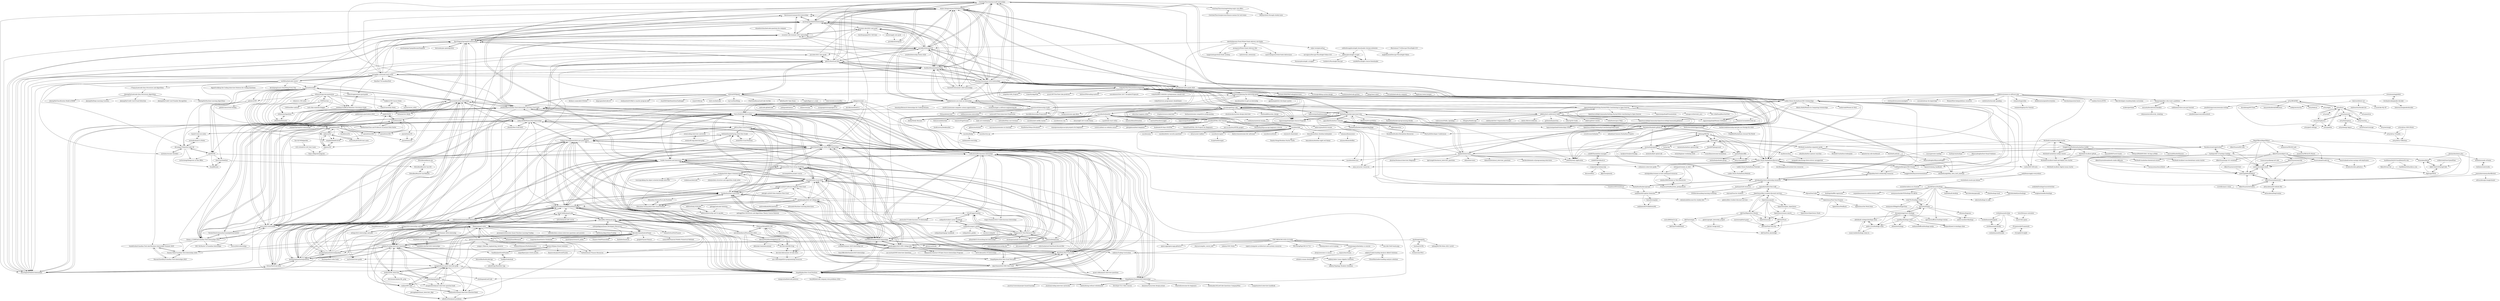 digraph G {
"CourtneyThurston/microsoft-internships" -> "elaine-zheng/summer2020internships"
"CourtneyThurston/microsoft-internships" -> "CourtneyThurston/negotiating-major-swe-offers"
"CourtneyThurston/microsoft-internships" -> "codicate/underclassmen-internships"
"CourtneyThurston/microsoft-internships" -> "Zackhardtoname/internships"
"CourtneyThurston/microsoft-internships" -> "christine-hu/summer-2019-internships"
"CourtneyThurston/microsoft-internships" -> "MeyAyre/tech-through-student-eyes"
"CourtneyThurston/microsoft-internships" -> "jenndryden/Canadian-Tech-Internships-and-New-Grad-2025"
"CourtneyThurston/microsoft-internships" -> "gcreddy42/hiring2020"
"CourtneyThurston/microsoft-internships" -> "bsovs/Fall2024-Internships"
"CourtneyThurston/microsoft-internships" -> "Ladies-Storm-Hackathons/GHC-Scholarships"
"CourtneyThurston/microsoft-internships" -> "ayushupneja/fall2020internships"
"CourtneyThurston/microsoft-internships" -> "Leader-board/OA-and-Interviews"
"CourtneyThurston/microsoft-internships" -> "evykassirer/playing-the-internship-game"
"CourtneyThurston/microsoft-internships" -> "codebytere/so-you-want-an-internship"
"CourtneyThurston/microsoft-internships" -> "AlanChen4/Summer-2024-SWE-Internships"
"dingran/quant-notes" -> "dwcoder/QuantitativePrimer"
"dingran/quant-notes" -> "mikinty/Trading-Interview-Questions"
"dingran/quant-notes" -> "meagmohit/ml-quant-interview-prep"
"dingran/quant-notes" -> "mohitzsh/ML-Interview"
"dingran/quant-notes" -> "Aniruddha-Deb/quant-prep"
"dingran/quant-notes" -> "geniayuan/datasciencecoursera"
"dingran/quant-notes" -> "iamtodor/data-science-interview-questions-and-answers" ["e"=1]
"dingran/quant-notes" -> "meagmohit/mlquant-interview-question-bank"
"dingran/quant-notes" -> "PyPatel/Quant-Finance-Resources" ["e"=1]
"dingran/quant-notes" -> "JerBouma/AlgorithmicTrading" ["e"=1]
"dingran/quant-notes" -> "letianzj/QuantResearch" ["e"=1]
"dingran/quant-notes" -> "xialijun0801/qfin"
"dingran/quant-notes" -> "LongOnly/Quantitative-Notebooks" ["e"=1]
"dingran/quant-notes" -> "andyhu4023/Quant-Interview-Question-Bank"
"dingran/quant-notes" -> "grananqvist/Awesome-Quant-Machine-Learning-Trading" ["e"=1]
"cassidoo/HTML-CSS-Tutorial" -> "cassidoo/talks"
"cassidoo/HTML-CSS-Tutorial" -> "cassidoo/getting-a-gig"
"cassidoo/HTML-CSS-Tutorial" -> "jgthms/marksheet" ["e"=1]
"cassidoo/HTML-CSS-Tutorial" -> "cassidoo/vim-up"
"cassidoo/HTML-CSS-Tutorial" -> "micromata/awesome-css-learning" ["e"=1]
"cassidoo/HTML-CSS-Tutorial" -> "ShaifArfan/30days30submits" ["e"=1]
"cassidoo/HTML-CSS-Tutorial" -> "cassidoo/interview"
"cassidoo/HTML-CSS-Tutorial" -> "cassidoo/todometer"
"cassidoo/HTML-CSS-Tutorial" -> "romeojeremiah/javascript-projects-for-beginners" ["e"=1]
"cassidoo/HTML-CSS-Tutorial" -> "scotch-io/html-css-website-course"
"cassidoo/HTML-CSS-Tutorial" -> "georgebrata/html-templates" ["e"=1]
"cassidoo/HTML-CSS-Tutorial" -> "Asabeneh/30-Days-Of-HTML" ["e"=1]
"cassidoo/HTML-CSS-Tutorial" -> "YahiaElTai/HTML-CSS-Projects-for-Beginners" ["e"=1]
"cassidoo/HTML-CSS-Tutorial" -> "zero-to-mastery/HTML-project" ["e"=1]
"cassidoo/HTML-CSS-Tutorial" -> "dinanathsj29/javascript-beginners-tutorial" ["e"=1]
"elaine-zheng/summer2020internships" -> "Zackhardtoname/internships"
"elaine-zheng/summer2020internships" -> "christine-hu/summer-2019-internships"
"elaine-zheng/summer2020internships" -> "gcreddy42/hiring2020"
"elaine-zheng/summer2020internships" -> "pittcsc/NewGrad-2021"
"elaine-zheng/summer2020internships" -> "ayushupneja/fall2020internships"
"elaine-zheng/summer2020internships" -> "cmackenzie1/new-grads-2020"
"elaine-zheng/summer2020internships" -> "jenndryden/Canadian-Tech-Internships-and-New-Grad-2025"
"elaine-zheng/summer2020internships" -> "codebytere/so-you-want-an-internship"
"elaine-zheng/summer2020internships" -> "Garoto0518/summer-2020-internships"
"elaine-zheng/summer2020internships" -> "CourtneyThurston/microsoft-internships"
"elaine-zheng/summer2020internships" -> "BaruYogesh/Spring2021Internships"
"elaine-zheng/summer2020internships" -> "BaruYogesh/Fall2021Internships"
"elaine-zheng/summer2020internships" -> "j-delaney/easy-application" ["e"=1]
"elaine-zheng/summer2020internships" -> "Ladies-Storm-Hackathons/GHC-Scholarships"
"elaine-zheng/summer2020internships" -> "kyawzazaw/summer2021internships"
"codepath/compsci_guides" -> "codepath/student-career-handbook"
"codepath/compsci_guides" -> "codepath/pedagogy-handbook"
"codepath/compsci_guides" -> "cslegasse/CS-Tech-Resource-Hub"
"codepath/compsci_guides" -> "codepath/ios_guides" ["e"=1]
"codepath/compsci_guides" -> "colorstackorg/oyster"
"codepath/compsci_guides" -> "vanshb03/New-Grad-2025"
"codepath/compsci_guides" -> "aucoeur/codepath"
"KartikTalwar/Duolingo" -> "64json/DuoCoder"
"KartikTalwar/Duolingo" -> "rick2781/Duolingo-Clone"
"KartikTalwar/Duolingo" -> "abesto/duolingo-to-anki"
"KartikTalwar/Duolingo" -> "JASchilz/AnkiSyncDuolingo"
"KartikTalwar/Duolingo" -> "duolingo/halflife-regression" ["e"=1]
"KartikTalwar/Duolingo" -> "carpiediem/memrise-enhancement-suite"
"KartikTalwar/Duolingo" -> "anonymoushackerIV/Duolingo-Pro-BETA" ["e"=1]
"KartikTalwar/Duolingo" -> "jdarmoni/DuoJuo"
"KartikTalwar/Duolingo" -> "rgerum/unofficial-duolingo-stories"
"KartikTalwar/Duolingo" -> "vaughanchandler/duolingo"
"KartikTalwar/Duolingo" -> "bryanjenningz/react-duolingo"
"KartikTalwar/Duolingo" -> "hmlendea/dl-desktop"
"KartikTalwar/Duolingo" -> "kerrickstaley/genanki" ["e"=1]
"KartikTalwar/Duolingo" -> "rfoel/duolingo-hack" ["e"=1]
"christine-hu/summer-2019-internships" -> "elaine-zheng/summer2020internships"
"christine-hu/summer-2019-internships" -> "Zackhardtoname/internships"
"christine-hu/summer-2019-internships" -> "codebytere/so-you-want-an-internship"
"christine-hu/summer-2019-internships" -> "cmackenzie1/new-grads-2020"
"christine-hu/summer-2019-internships" -> "gcreddy42/hiring2020"
"christine-hu/summer-2019-internships" -> "tapaswenipathak/Open-Source-Programs" ["e"=1]
"christine-hu/summer-2019-internships" -> "ayushupneja/fall2020internships"
"christine-hu/summer-2019-internships" -> "vicky002/TheUltimateInternshipGuide"
"christine-hu/summer-2019-internships" -> "j-delaney/easy-application" ["e"=1]
"christine-hu/summer-2019-internships" -> "CourtneyThurston/microsoft-internships"
"christine-hu/summer-2019-internships" -> "pittcsc/NewGrad-2021"
"christine-hu/summer-2019-internships" -> "Garoto0518/summer-2020-internships"
"christine-hu/summer-2019-internships" -> "haroldfy/Internship-Preparation"
"christine-hu/summer-2019-internships" -> "jayshah19949596/CodingInterviews" ["e"=1]
"christine-hu/summer-2019-internships" -> "evykassirer/playing-the-internship-game"
"dwcoder/QuantitativePrimer" -> "dingran/quant-notes"
"dwcoder/QuantitativePrimer" -> "mikinty/Trading-Interview-Questions"
"dwcoder/QuantitativePrimer" -> "letianzj/QuantResearch" ["e"=1]
"dwcoder/QuantitativePrimer" -> "geniayuan/datasciencecoursera"
"dwcoder/QuantitativePrimer" -> "LongOnly/Quantitative-Notebooks" ["e"=1]
"dwcoder/QuantitativePrimer" -> "meagmohit/ml-quant-interview-prep"
"dwcoder/QuantitativePrimer" -> "northwesternfintech/2025QuantInternships"
"dwcoder/QuantitativePrimer" -> "google/tf-quant-finance" ["e"=1]
"dwcoder/QuantitativePrimer" -> "Aniruddha-Deb/quant-prep"
"dwcoder/QuantitativePrimer" -> "cantaro86/Financial-Models-Numerical-Methods" ["e"=1]
"dwcoder/QuantitativePrimer" -> "quantopian/research_public" ["e"=1]
"dwcoder/QuantitativePrimer" -> "Finance-Hub/FinanceHub" ["e"=1]
"dwcoder/QuantitativePrimer" -> "PyPatel/Quant-Finance-Resources" ["e"=1]
"dwcoder/QuantitativePrimer" -> "quantprep/quantnewgrad2022"
"dwcoder/QuantitativePrimer" -> "lballabio/QuantLib" ["e"=1]
"samwincott/Internship-Guide" -> "codebytere/so-you-want-an-internship"
"samwincott/Internship-Guide" -> "vicky002/TheUltimateInternshipGuide"
"samwincott/Internship-Guide" -> "Zackhardtoname/internships"
"samwincott/Internship-Guide" -> "j-delaney/easy-application" ["e"=1]
"samwincott/Internship-Guide" -> "christine-hu/summer-2019-internships"
"samwincott/Internship-Guide" -> "haroldfy/Internship-Preparation"
"samwincott/Internship-Guide" -> "sastava007/Tech-Interview-Preparation" ["e"=1]
"samwincott/Internship-Guide" -> "evykassirer/playing-the-internship-game"
"samwincott/Internship-Guide" -> "tastejs/awesome-app-ideas" ["e"=1]
"samwincott/Internship-Guide" -> "lodthe/awesome-internships" ["e"=1]
"samwincott/Internship-Guide" -> "elaine-zheng/summer2020internships"
"samwincott/Internship-Guide" -> "bsovs/Fall2024-Internships"
"samwincott/Internship-Guide" -> "BaruYogesh/Fall2021Internships"
"Zackhardtoname/internships" -> "elaine-zheng/summer2020internships"
"Zackhardtoname/internships" -> "christine-hu/summer-2019-internships"
"Zackhardtoname/internships" -> "ayushupneja/fall2020internships"
"Zackhardtoname/internships" -> "gcreddy42/hiring2020"
"Zackhardtoname/internships" -> "Garoto0518/summer-2020-internships"
"Zackhardtoname/internships" -> "codebytere/so-you-want-an-internship"
"Zackhardtoname/internships" -> "pittcsc/NewGrad-2021"
"Zackhardtoname/internships" -> "cmackenzie1/new-grads-2020"
"Zackhardtoname/internships" -> "CourtneyThurston/microsoft-internships"
"Zackhardtoname/internships" -> "jenndryden/Canadian-Tech-Internships-and-New-Grad-2025"
"Zackhardtoname/internships" -> "BaruYogesh/Fall2021Internships"
"Zackhardtoname/internships" -> "BaruYogesh/Spring2021Internships"
"Zackhardtoname/internships" -> "cscareers-dev/summer-2021-internships"
"Zackhardtoname/internships" -> "toriagibbs-zz/toronto-tech-scene"
"Zackhardtoname/internships" -> "kyawzazaw/summer2021internships"
"GoogleCloudPlatform/hackathon-toolkit" -> "MLH/mlh-hackathon-flask-starter"
"GoogleCloudPlatform/hackathon-toolkit" -> "MLH/mlh-hackathon-nodejs-starter"
"GoogleCloudPlatform/hackathon-toolkit" -> "microsoft/hackwithazure"
"GoogleCloudPlatform/hackathon-toolkit" -> "MLH/mlh-localhost-github"
"GoogleCloudPlatform/hackathon-toolkit" -> "MLH/mlh-localhost-build-and-deploy-aws-starter"
"GoogleCloudPlatform/hackathon-toolkit" -> "mayank408/Travel-Grants" ["e"=1]
"GoogleCloudPlatform/hackathon-toolkit" -> "Ladies-Storm-Hackathons/Resources"
"GoogleCloudPlatform/hackathon-toolkit" -> "30DaysofWebDEV/DSC-30-Days-of-Web" ["e"=1]
"jenniferlynparsons/awesome-writing" -> "jenniferlynparsons/selfcaretech"
"toriagibbs-zz/toronto-tech-scene" -> "kmather73/CanadianTech"
"toriagibbs-zz/toronto-tech-scene" -> "ayushupneja/fall2020internships"
"toriagibbs-zz/toronto-tech-scene" -> "jenndryden/Canadian-Tech-Internships-and-New-Grad-2025"
"toriagibbs-zz/toronto-tech-scene" -> "BaruYogesh/Fall2021Internships"
"toriagibbs-zz/toronto-tech-scene" -> "Zackhardtoname/internships"
"toriagibbs-zz/toronto-tech-scene" -> "elaine-zheng/summer2020internships"
"toriagibbs-zz/toronto-tech-scene" -> "sarthfrey/leetcode-course"
"toriagibbs-zz/toronto-tech-scene" -> "christine-hu/summer-2019-internships"
"toriagibbs-zz/toronto-tech-scene" -> "BaruYogesh/Spring2021Internships"
"toriagibbs-zz/toronto-tech-scene" -> "cscareers-dev/summer-2021-internships"
"toriagibbs-zz/toronto-tech-scene" -> "evykassirer/playing-the-internship-game"
"toriagibbs-zz/toronto-tech-scene" -> "gcreddy42/hiring2020"
"toriagibbs-zz/toronto-tech-scene" -> "seductivegeese/new-grad-guide"
"toriagibbs-zz/toronto-tech-scene" -> "sholiday/Unofficial-Waterloo-USA-Intern-Guide"
"toriagibbs-zz/toronto-tech-scene" -> "jzarnett/ece459"
"OpenGenus/quark" -> "OpenGenus/cosmos-search"
"OpenGenus/quark" -> "OpenGenus/Join_OpenGenus"
"OpenGenus/quark" -> "AdiChat/Faces"
"OpenGenus/quark" -> "OpenGenus/coin"
"OpenGenus/quark" -> "AdiChat/Repository-Hunter"
"OpenGenus/quark" -> "OpenGenus/Best-student-discount-services"
"triketora/women-in-software-eng" -> "Ladies-Storm-Hackathons/Resources"
"triketora/women-in-software-eng" -> "WomenWhoCode/guidelines-resources" ["e"=1]
"triketora/women-in-software-eng" -> "catehstn/technically-speaking" ["e"=1]
"triketora/women-in-software-eng" -> "square/womeng_handbook"
"triketora/women-in-software-eng" -> "doubleunion/opendiversitydata"
"triketora/women-in-software-eng" -> "davedash/parental-leave"
"triketora/women-in-software-eng" -> "random-forests/WTM"
"triketora/women-in-software-eng" -> "Ada-Developers-Academy/daily-curriculum" ["e"=1]
"triketora/women-in-software-eng" -> "cristianoliveira/awesome4girls" ["e"=1]
"triketora/women-in-software-eng" -> "iheanyi/speakers-who-want-a-platform"
"triketora/women-in-software-eng" -> "womenwhogo/wikis"
"triketora/women-in-software-eng" -> "tapaswenipathak/Women-GitHubers"
"triketora/women-in-software-eng" -> "Ladies-Storm-Hackathons/GHC-Scholarships"
"triketora/women-in-software-eng" -> "sravanti/always-be-improving"
"triketora/women-in-software-eng" -> "cszhu/GHC16Events"
"MLH/mlh-hackathon-flask-starter" -> "MLH/mlh-hackathon-nodejs-starter"
"MLH/mlh-hackathon-flask-starter" -> "MLH/mlh-hackathon-blockstack-starter"
"MLH/mlh-hackathon-flask-starter" -> "GoogleCloudPlatform/hackathon-toolkit"
"MLH/mlh-hackathon-flask-starter" -> "MLH/mlh-localhost-build-and-deploy-aws-starter"
"MLH/mlh-hackathon-flask-starter" -> "MLH/mlh-hackathon-organizer-guide"
"rowanmanning/joblint" -> "lovedaybrooke/gender-decoder"
"rowanmanning/joblint" -> "iheanyi/speakers-who-want-a-platform"
"artsy/README" -> "artsy/force"
"artsy/README" -> "artsy/palette"
"artsy/README" -> "jenniferlynparsons/awesome-writing"
"artsy/README" -> "davedelong/MVCTodo" ["e"=1]
"artsy/README" -> "krzysztofzablocki/Difference" ["e"=1]
"artsy/README" -> "artsy/hokusai"
"artsy/README" -> "artsy/eigen" ["e"=1]
"rojter-tech/pluradl.py" -> "ikeboy/pluralsight-scraper"
"rojter-tech/pluradl.py" -> "mrvogiacu/Decrypt-PluralSight-Videos-GUI"
"OpenGenus/cosmos-search" -> "OpenGenus/coin"
"OpenGenus/cosmos-search" -> "AdiChat/Faces"
"OpenGenus/cosmos-search" -> "erafaelmanuel/mappyfy"
"MJez29/react-for" -> "t6george/NESS"
"codebytere/so-you-want-an-internship" -> "christine-hu/summer-2019-internships"
"codebytere/so-you-want-an-internship" -> "vicky002/TheUltimateInternshipGuide"
"codebytere/so-you-want-an-internship" -> "Zackhardtoname/internships"
"codebytere/so-you-want-an-internship" -> "elaine-zheng/summer2020internships"
"codebytere/so-you-want-an-internship" -> "samwincott/Internship-Guide"
"codebytere/so-you-want-an-internship" -> "tapaswenipathak/Open-Source-Programs" ["e"=1]
"codebytere/so-you-want-an-internship" -> "evykassirer/playing-the-internship-game"
"codebytere/so-you-want-an-internship" -> "cassidoo/getting-a-gig"
"codebytere/so-you-want-an-internship" -> "CourtneyThurston/microsoft-internships"
"codebytere/so-you-want-an-internship" -> "deepanshu1422/List-Of-Open-Source-Internships-Programs" ["e"=1]
"codebytere/so-you-want-an-internship" -> "workattech/get-a-software-engineering-job" ["e"=1]
"codebytere/so-you-want-an-internship" -> "himahuja/Research-Internships-for-Undergraduates" ["e"=1]
"codebytere/so-you-want-an-internship" -> "Olshansk/interview" ["e"=1]
"codebytere/so-you-want-an-internship" -> "anu0012/awesome-computer-science-opportunities" ["e"=1]
"codebytere/so-you-want-an-internship" -> "bsovs/Fall2024-Internships"
"surajrampure/berkeley-cs-courses" -> "kcparashar/exams"
"surajrampure/berkeley-cs-courses" -> "CMU-HKN/CMU-ECE-CS-Guide"
"surajrampure/berkeley-cs-courses" -> "alwqx/awesome-cs-course"
"MLH/mlh-localhost-github" -> "MLH/mlh-localhost-build-and-deploy-aws-starter"
"MLH/mlh-localhost-github" -> "MLH/mlh-localhost-icon-blockchain-casino-starter"
"minamarkham/yonce" -> "minamarkham/dotfiles"
"bryanjenningz/react-duolingo" -> "sanidhyy/duolingo-clone"
"bryanjenningz/react-duolingo" -> "jdarmoni/DuoJuo"
"bryanjenningz/react-duolingo" -> "pedro-rivas/duolingo-clone"
"bryanjenningz/react-duolingo" -> "elitenoire/trylingo"
"bryanjenningz/react-duolingo" -> "abdulkadir-erdeger/duolingo-clone"
"bryanjenningz/react-duolingo" -> "pleopardi/next14-duolingo-clone"
"bryanjenningz/react-duolingo" -> "64json/DuoCoder"
"bryanjenningz/react-duolingo" -> "rgerum/unofficial-duolingo-stories"
"RepoFIBtori/RepoFIBtori" -> "carlotacb/compra-local"
"RepoFIBtori/RepoFIBtori" -> "mauriciabad/GradeCalc"
"RepoFIBtori/RepoFIBtori" -> "AlbertSuarez/IDI-Labs"
"RepoFIBtori/RepoFIBtori" -> "anamestre/FIB-IDI-Labs"
"RepoFIBtori/RepoFIBtori" -> "AlbertSuarez/object-cut"
"RepoFIBtori/RepoFIBtori" -> "hackupc/old-v2-hackupc-landing"
"RepoFIBtori/RepoFIBtori" -> "AlbertSuarez/donework"
"RepoFIBtori/RepoFIBtori" -> "HackAssistant/registration"
"craftypixeldesigns/GHC-Events" -> "Ladies-Storm-Hackathons/GHC-Scholarships"
"craftypixeldesigns/GHC-Events" -> "Ladies-Storm-Hackathons/Resources"
"craftypixeldesigns/GHC-Events" -> "maggiewhite/bayareawomenintech"
"craftypixeldesigns/GHC-Events" -> "elizabethsiegle/Bay_Area_tech_meetups"
"craftypixeldesigns/GHC-Events" -> "mitalipalekar/tech-scholarship-resources"
"JASchilz/AnkiSyncDuolingo" -> "abesto/duolingo-to-anki"
"MLH/mlh-hackathon-nodejs-starter" -> "MLH/mlh-hackathon-flask-starter"
"MLH/mlh-hackathon-nodejs-starter" -> "MLH/mlh-hackathon-blockstack-starter"
"MLH/mlh-hackathon-nodejs-starter" -> "GoogleCloudPlatform/hackathon-toolkit"
"MLH/mlh-hackathon-nodejs-starter" -> "MLH/mlh-localhost-build-and-deploy-aws-starter"
"pabuhr/uCPP" -> "yqh/SE350"
"pabuhr/uCPP" -> "pabuhr/concurrent-locking"
"pabuhr/uCPP" -> "Qwe1rty/NodeDial"
"maiminhp/quanttest" -> "allenfrostline/quant-problems"
"maiminhp/quanttest" -> "meagmohit/mlquant-interview-question-bank"
"maiminhp/quanttest" -> "andyhu4023/Quant-Interview-Question-Bank"
"maiminhp/quanttest" -> "meagmohit/ml-quant-interview-prep"
"maiminhp/quanttest" -> "xialijun0801/qfin"
"maiminhp/quanttest" -> "mikinty/Trading-Interview-Questions"
"hann013/uw-ece-notes" -> "aaronabraham311/Notes"
"hann013/uw-ece-notes" -> "jzarnett/ece252"
"CourtneyThurston/negotiating-major-swe-offers" -> "CourtneyThurston/personal-finance-memes-for-tech-teens"
"CourtneyThurston/negotiating-major-swe-offers" -> "MeyAyre/tech-through-student-eyes"
"mikinty/Understanding-Analysis-Abbott-Solutions" -> "UlisseMini/understanding-analysis-solutions"
"mikinty/Understanding-Analysis-Abbott-Solutions" -> "mikinty/Topology-Munkres-Solutions"
"mikinty/Understanding-Analysis-Abbott-Solutions" -> "mikinty/Axler-Linear-Algebra-Solutions"
"Dakkers/UW-Course-Notes" -> "Uberi/University-Notes"
"Dakkers/UW-Course-Notes" -> "snario/course_notes"
"CourtneyThurston/personal-finance-memes-for-tech-teens" -> "CourtneyThurston/negotiating-major-swe-offers"
"vatz88/Pluralsight-Course-Downloader" -> "ikeboy/pluralsight-scraper"
"artsy/palette" -> "artsy/force"
"AlbertSuarez/weCooltra" -> "AlbertSuarez/donework"
"AlbertSuarez/weCooltra" -> "andreugallofre/foodlord"
"uWaterloo/api-documentation" -> "uWaterloo/OpenData"
"uWaterloo/api-documentation" -> "uWaterloo/Datasets"
"uWaterloo/api-documentation" -> "UWFlow/rmc"
"uWaterloo/api-documentation" -> "Dakkers/UW-Course-Notes"
"uWaterloo/api-documentation" -> "sholiday/Unofficial-Waterloo-USA-Intern-Guide"
"uWaterloo/api-documentation" -> "kcbanner/uw-wkrpt"
"uWaterloo/api-documentation" -> "Uberi/University-Notes"
"uWaterloo/api-documentation" -> "rudi-c/the-waterloo-blogger"
"uWaterloo/api-documentation" -> "eliothxchan/Chan-and-Professor-A-Lecture-Note-Series"
"uWaterloo/api-documentation" -> "pabuhr/uCPP"
"uWaterloo/api-documentation" -> "shinew/cs-350-notes"
"mauriciabad/GradeCalc" -> "carlotacb/compra-local"
"mauriciabad/GradeCalc" -> "lavabos/lavabos.github.io"
"jdarmoni/DuoJuo" -> "rick2781/Duolingo-Clone"
"jdarmoni/DuoJuo" -> "bryanjenningz/react-duolingo"
"jdarmoni/DuoJuo" -> "andrei-markeev/finnlingo"
"jdarmoni/DuoJuo" -> "fdsimms/linguana"
"jdarmoni/DuoJuo" -> "pedro-rivas/duolingo-clone"
"andyblueyo/apply-everywhere" -> "mitalipalekar/tech-internship-resources"
"andyblueyo/apply-everywhere" -> "oracle/bosh-oracle-cpi-release"
"erafaelmanuel/cshop" -> "erafaelmanuel/testube"
"erafaelmanuel/cshop" -> "evirliemanuel/classify"
"erafaelmanuel/cshop" -> "erafaelmanuel/mappyfy"
"erafaelmanuel/cshop" -> "tacic/Color-game"
"erikterwiel/OnceUponATime" -> "Ankit-Patel10/GeorgeCode"
"mitalipalekar/women-in-tech-undergrad-resources" -> "alamba3890/Women-in-Tech-Resources"
"mitalipalekar/women-in-tech-undergrad-resources" -> "FranciscaOrtizRuiz/wins_postgraduate"
"luoshao23/CFA" -> "qiaoliangxiang/cfa"
"luoshao23/CFA" -> "EvelynLinn/CFA-I"
"tapaswenipathak/Internship" -> "tapaswenipathak/Scholarships-STEM"
"tapaswenipathak/Internship" -> "tapaswenipathak/GitGIFs"
"yqh/SE350" -> "Qwe1rty/NodeDial"
"yqh/SE350" -> "dhvanipa/UWaterloo-Links-SE"
"yqh/SE350" -> "ZacJoffe/znes"
"yqh/SE350" -> "ShazzAmin/Boole"
"yqh/SE350" -> "curtischong/Sleepovers-at-the-Office"
"yqh/ece252" -> "jzarnett/ece252"
"yqh/ece252" -> "yqh/ece350"
"yqh/ece252" -> "ecesociety/ECE250-test-cases"
"yqh/ece252" -> "smajidzahedi/ECE350"
"Garoto0518/summer-2020-internships" -> "ayushupneja/fall2020internships"
"Garoto0518/summer-2020-internships" -> "cscareers-dev/summer-2021-internships"
"Garoto0518/summer-2020-internships" -> "Zackhardtoname/internships"
"rick2781/Duolingo-Clone" -> "jdarmoni/DuoJuo"
"rick2781/Duolingo-Clone" -> "ionixjunior/XFAppDuolingoClone" ["e"=1]
"nishapant/women_in_tech" -> "alamba3890/Women-in-Tech-Resources"
"nishapant/women_in_tech" -> "FranciscaOrtizRuiz/wins_postgraduate"
"nishapant/women_in_tech" -> "mitalipalekar/women-in-tech-undergrad-resources"
"Uberi/University-Notes" -> "Dakkers/UW-Course-Notes"
"MurtzaM/Developer-Conferences" -> "japacible/Hackathon-Calendar"
"TechLovers2020/Opportunities" -> "PoojaB26/Hackathons-Around-The-World"
"oracle/bosh-oracle-cpi-release" -> "oracle/terraform-oci-cf-install"
"erafaelmanuel/mappyfy" -> "evirliemanuel/classify"
"erafaelmanuel/testube" -> "evirliemanuel/classify"
"evirliemanuel/classify" -> "erafaelmanuel/testube"
"evirliemanuel/classify" -> "erafaelmanuel/mappyfy"
"naosense/github-gazer" -> "AdiChat/Find.Your.Fan"
"yqh/ECE254" -> "jzarnett/ece254"
"AlbertSuarez/api-101-workshop" -> "andreugallofre/foodlord"
"ecesociety/ECE250-test-cases" -> "yqh/ece252"
"t6george/NESS" -> "Ankit-Patel10/GeorgeCode"
"t6george/NESS" -> "ShazzAmin/Boole"
"tarasyarema/tensorblock" -> "andreugallofre/foodlord"
"andreugallofre/foodlord" -> "carlotacb/compra-local"
"andreugallofre/foodlord" -> "AlbertSuarez/donework"
"AlbertSuarez/donework" -> "andreugallofre/foodlord"
"AlbertSuarez/donework" -> "AlbertSuarez/weCooltra"
"AlbertSuarez/donework" -> "adriacabeza/old-website-90s"
"AlbertSuarez/donework" -> "carlotacb/compra-local"
"adriacabeza/old-website-90s" -> "AlbertSuarez/donework"
"adriacabeza/old-website-90s" -> "adriacabeza/DeepCatalan"
"tacic/Distance-calculator" -> "tacic/Color-game"
"ShazzAmin/Boole" -> "Ankit-Patel10/GeorgeCode"
"Ankit-Patel10/GeorgeCode" -> "t6george/NESS"
"Ankit-Patel10/GeorgeCode" -> "ShazzAmin/Boole"
"SimplifyJobs/Summer2025-Internships" -> "SimplifyJobs/New-Grad-Positions"
"SimplifyJobs/Summer2025-Internships" -> "vanshb03/Summer2025-Internships"
"SimplifyJobs/Summer2025-Internships" -> "ReaVNaiL/New-Grad-2024"
"SimplifyJobs/Summer2025-Internships" -> "poteto/hiring-without-whiteboards" ["e"=1]
"SimplifyJobs/Summer2025-Internships" -> "speedyapply/2025-SWE-College-Jobs"
"SimplifyJobs/Summer2025-Internships" -> "yangshun/tech-interview-handbook" ["e"=1]
"SimplifyJobs/Summer2025-Internships" -> "jenndryden/Canadian-Tech-Internships-and-New-Grad-2025"
"SimplifyJobs/Summer2025-Internships" -> "practical-tutorials/project-based-learning" ["e"=1]
"SimplifyJobs/Summer2025-Internships" -> "AlanChen4/Summer-2024-SWE-Internships"
"SimplifyJobs/Summer2025-Internships" -> "bsovs/Fall2024-Internships"
"SimplifyJobs/Summer2025-Internships" -> "jwasham/coding-interview-university" ["e"=1]
"SimplifyJobs/Summer2025-Internships" -> "Developer-Y/cs-video-courses" ["e"=1]
"SimplifyJobs/Summer2025-Internships" -> "donnemartin/system-design-primer" ["e"=1]
"SimplifyJobs/Summer2025-Internships" -> "MunGell/awesome-for-beginners" ["e"=1]
"SimplifyJobs/Summer2025-Internships" -> "krishnadey30/LeetCode-Questions-CompanyWise" ["e"=1]
"mikinty/Trading-Interview-Questions" -> "mikinty/Trading-Curriculum"
"mikinty/Trading-Interview-Questions" -> "Aniruddha-Deb/quant-prep"
"mikinty/Trading-Interview-Questions" -> "dingran/quant-notes"
"mikinty/Trading-Interview-Questions" -> "dwcoder/QuantitativePrimer"
"mikinty/Trading-Interview-Questions" -> "northwesternfintech/2025QuantInternships"
"mikinty/Trading-Interview-Questions" -> "meagmohit/ml-quant-interview-prep"
"mikinty/Trading-Interview-Questions" -> "maiminhp/quanttest"
"mikinty/Trading-Interview-Questions" -> "quantprep/quantnewgrad2022"
"mikinty/Trading-Interview-Questions" -> "PyPatel/Quant-Finance-Resources" ["e"=1]
"mikinty/Trading-Interview-Questions" -> "quantprep/quantinternships2022"
"mikinty/Trading-Interview-Questions" -> "mohitzsh/ML-Interview"
"mikinty/Trading-Interview-Questions" -> "Leader-board/OA-and-Interviews"
"mikinty/Trading-Interview-Questions" -> "andyhu4023/Quant-Interview-Question-Bank"
"mikinty/Trading-Interview-Questions" -> "quant-bobby/quant-jobs"
"mikinty/Trading-Interview-Questions" -> "xialijun0801/qfin"
"jakegut/resume" -> "sb2nov/resume" ["e"=1]
"jakegut/resume" -> "arasgungore/arasgungore-CV" ["e"=1]
"jakegut/resume" -> "dnl-blkv/mcdowell-cv" ["e"=1]
"jakegut/resume" -> "Leader-board/OA-and-Interviews"
"jakegut/resume" -> "bsovs/Fall2024-Internships"
"jakegut/resume" -> "deedy/Deedy-Resume" ["e"=1]
"jakegut/resume" -> "neetcode-gh/leetcode" ["e"=1]
"jakegut/resume" -> "SimplifyJobs/New-Grad-Positions"
"jakegut/resume" -> "nas5w/interview-guide" ["e"=1]
"jakegut/resume" -> "jenndryden/Canadian-Tech-Internships-and-New-Grad-2025"
"jakegut/resume" -> "jankapunkt/latexcv" ["e"=1]
"jakegut/resume" -> "ReaVNaiL/New-Grad-2024"
"jakegut/resume" -> "vanshb03/New-Grad-2025"
"jakegut/resume" -> "AlanChen4/Summer-2024-SWE-Internships"
"jakegut/resume" -> "northwesternfintech/2025QuantInternships"
"HackMIT/playground" -> "techx/quill"
"HackMIT/playground" -> "techx/beginner-workshop-2020"
"kyawzazaw/summer2021internships" -> "cscareers-dev/summer-2021-internships"
"kyawzazaw/summer2021internships" -> "BaruYogesh/Spring2021Internships"
"kyawzazaw/summer2021internships" -> "ayushupneja/fall2020internships"
"pittcsc/NewGrad-2021" -> "elaine-zheng/summer2020internships"
"pittcsc/NewGrad-2021" -> "gcreddy42/hiring2020"
"pittcsc/NewGrad-2021" -> "jxucoder/2021-new-grads"
"pittcsc/NewGrad-2021" -> "cmackenzie1/new-grads-2020"
"pittcsc/NewGrad-2021" -> "Zackhardtoname/internships"
"pittcsc/NewGrad-2021" -> "cscareers-dev/2021-new-grad"
"pittcsc/NewGrad-2021" -> "BaruYogesh/Spring2021Internships"
"pittcsc/NewGrad-2021" -> "SimplifyJobs/New-Grad-Positions"
"pittcsc/NewGrad-2021" -> "christine-hu/summer-2019-internships"
"pittcsc/NewGrad-2021" -> "quantprep/quantnewgrad2022"
"pittcsc/NewGrad-2021" -> "h3sun/NewGrad-2022"
"pittcsc/NewGrad-2021" -> "ayushupneja/fall2020internships"
"pittcsc/NewGrad-2021" -> "wdxtub/WDXpeak"
"pittcsc/NewGrad-2021" -> "lei-hsia/grokking-system-design" ["e"=1]
"pittcsc/NewGrad-2021" -> "BaruYogesh/Fall2021Internships"
"japacible/Hackathon-Calendar" -> "MurtzaM/Developer-Conferences"
"japacible/Hackathon-Calendar" -> "Hackalist/Hackalist.github.io"
"japacible/Hackathon-Calendar" -> "HackathonHackers/personal-sites"
"japacible/Hackathon-Calendar" -> "kimberli/interviews"
"japacible/Hackathon-Calendar" -> "HackathonHackers/Hackathon-Resources"
"japacible/Hackathon-Calendar" -> "HackathonHackers/groups"
"japacible/Hackathon-Calendar" -> "AlJohri/practice" ["e"=1]
"japacible/Hackathon-Calendar" -> "Ladies-Storm-Hackathons/Resources"
"japacible/Hackathon-Calendar" -> "HackathonHackers/engineering-blogs"
"japacible/Hackathon-Calendar" -> "elizabethsiegle/Bay_Area_tech_meetups"
"japacible/Hackathon-Calendar" -> "evykassirer/playing-the-internship-game"
"cassidoo/getting-a-gig" -> "j-delaney/easy-application" ["e"=1]
"cassidoo/getting-a-gig" -> "Olshansk/interview" ["e"=1]
"cassidoo/getting-a-gig" -> "HackathonHackers/personal-sites"
"cassidoo/getting-a-gig" -> "poteto/hiring-without-whiteboards" ["e"=1]
"cassidoo/getting-a-gig" -> "evykassirer/playing-the-internship-game"
"cassidoo/getting-a-gig" -> "deedy/Deedy-Resume" ["e"=1]
"cassidoo/getting-a-gig" -> "cassidoo/todometer"
"cassidoo/getting-a-gig" -> "tapaswenipathak/Open-Source-Programs" ["e"=1]
"cassidoo/getting-a-gig" -> "alex/what-happens-when" ["e"=1]
"cassidoo/getting-a-gig" -> "Ladies-Storm-Hackathons/GHC-Scholarships"
"cassidoo/getting-a-gig" -> "viraptor/reverse-interview" ["e"=1]
"cassidoo/getting-a-gig" -> "lnishan/awesome-competitive-programming" ["e"=1]
"cassidoo/getting-a-gig" -> "tastejs/awesome-app-ideas" ["e"=1]
"cassidoo/getting-a-gig" -> "checkcheckzz/system-design-interview" ["e"=1]
"cassidoo/getting-a-gig" -> "shashank88/system_design" ["e"=1]
"CMU-HKN/CMU-ECE-CS-Guide" -> "surajrampure/berkeley-cs-courses"
"CMU-HKN/CMU-ECE-CS-Guide" -> "mikinty/Trading-Curriculum"
"CMU-HKN/CMU-ECE-CS-Guide" -> "cmu-db/15445-bootcamp" ["e"=1]
"CMU-HKN/CMU-ECE-CS-Guide" -> "chyyuu/compiler_course_info" ["e"=1]
"CMU-HKN/CMU-ECE-CS-Guide" -> "mikinty/CMU-Notes"
"CMU-HKN/CMU-ECE-CS-Guide" -> "mikinty/Trading-Interview-Questions"
"CMU-HKN/CMU-ECE-CS-Guide" -> "rajesh-s/computer-architecture-and-systems-resources" ["e"=1]
"CMU-HKN/CMU-ECE-CS-Guide" -> "opencsapp/opencsapp.github.io" ["e"=1]
"CMU-HKN/CMU-ECE-CS-Guide" -> "PKUFlyingPig/CMU10-714" ["e"=1]
"CMU-HKN/CMU-ECE-CS-Guide" -> "mikinty/Topology-Munkres-Solutions"
"CMU-HKN/CMU-ECE-CS-Guide" -> "shinezyy/micro-arch-training" ["e"=1]
"codepath/student-career-handbook" -> "codepath/compsci_guides"
"codepath/student-career-handbook" -> "codepath/pedagogy-handbook"
"codepath/student-career-handbook" -> "LuisaE/opportunities"
"qiaoliangxiang/cfa" -> "luoshao23/CFA"
"qiaoliangxiang/cfa" -> "xykong36/CFA-Notes-2021-Level1"
"qiaoliangxiang/cfa" -> "geniayuan/books"
"qiaoliangxiang/cfa" -> "EvelynLinn/CFA-I"
"LuisaE/opportunities" -> "Julian048/CS-Everything-but-Internships"
"LuisaE/opportunities" -> "codicate/underclassmen-internships"
"LuisaE/opportunities" -> "jessicashu7/Underclassmen-CS-Internships"
"LuisaE/opportunities" -> "tongr1/Summer2023-Underclassman-Internships"
"LuisaE/opportunities" -> "etkhdaniel/Summer2024-Internships"
"LuisaE/opportunities" -> "codepath/student-career-handbook"
"LuisaE/opportunities" -> "cslegasse/CS-Tech-Resource-Hub"
"sarthfrey/leetcode-course" -> "toriagibbs-zz/toronto-tech-scene"
"sarthfrey/leetcode-course" -> "n2cholas/resume-checklist"
"sarthfrey/leetcode-course" -> "ayushupneja/fall2020internships"
"sarthfrey/leetcode-course" -> "BaruYogesh/Fall2021Internships"
"sarthfrey/leetcode-course" -> "uwcsc/winter2022-internships"
"sarthfrey/leetcode-course" -> "dhvanipa/UWaterloo-Links-SE"
"sarthfrey/leetcode-course" -> "jzarnett/ece459"
"sarthfrey/leetcode-course" -> "BaruYogesh/Spring2021Internships"
"sarthfrey/leetcode-course" -> "kevintpeng/Learn-Something-Every-Day" ["e"=1]
"sarthfrey/leetcode-course" -> "cscareers-dev/summer-2021-internships"
"sarthfrey/leetcode-course" -> "jzarnett/ece252"
"sarthfrey/leetcode-course" -> "17tanya/Leetcode-Data-Structures-and-Algorithms"
"sarthfrey/leetcode-course" -> "dipjul/Grokking-the-Coding-Interview-Patterns-for-Coding-Questions" ["e"=1]
"gcreddy42/hiring2020" -> "elaine-zheng/summer2020internships"
"gcreddy42/hiring2020" -> "pittcsc/NewGrad-2021"
"gcreddy42/hiring2020" -> "ayushupneja/fall2020internships"
"gcreddy42/hiring2020" -> "Zackhardtoname/internships"
"gcreddy42/hiring2020" -> "christine-hu/summer-2019-internships"
"gcreddy42/hiring2020" -> "BaruYogesh/Spring2021Internships"
"gcreddy42/hiring2020" -> "cmackenzie1/new-grads-2020"
"gcreddy42/hiring2020" -> "cscareers-dev/summer-2021-internships"
"gcreddy42/hiring2020" -> "kyawzazaw/summer2021internships"
"gcreddy42/hiring2020" -> "cscareers-dev/2021-new-grad"
"gcreddy42/hiring2020" -> "CourtneyThurston/microsoft-internships"
"gcreddy42/hiring2020" -> "jxucoder/2021-new-grads"
"gcreddy42/hiring2020" -> "BaruYogesh/Fall2021Internships"
"gcreddy42/hiring2020" -> "Ladies-Storm-Hackathons/GHC-Scholarships"
"gcreddy42/hiring2020" -> "awallish/Internship-Status-2020"
"ahertel/Amazon-Fresh-Whole-Foods-delivery-slot-finder" -> "pcomputo/Whole-Foods-Delivery-Slot"
"ahertel/Amazon-Fresh-Whole-Foods-delivery-slot-finder" -> "mark-thompson/whole-foods-deliverance"
"ahertel/Amazon-Fresh-Whole-Foods-delivery-slot-finder" -> "tangerinehuge/whole-foods-autobuy"
"ahertel/Amazon-Fresh-Whole-Foods-delivery-slot-finder" -> "gcreddy42/hiring2020"
"ahertel/Amazon-Fresh-Whole-Foods-delivery-slot-finder" -> "cmackenzie1/new-grads-2020"
"ahertel/Amazon-Fresh-Whole-Foods-delivery-slot-finder" -> "rojter-tech/pluradl.py"
"jenndryden/Canadian-Tech-Internships-and-New-Grad-2025" -> "Queen-s-COMPSA/Canadian-Tech-Internships-2023"
"jenndryden/Canadian-Tech-Internships-and-New-Grad-2025" -> "AlanChen4/Summer-2024-SWE-Internships"
"jenndryden/Canadian-Tech-Internships-and-New-Grad-2025" -> "bsovs/Fall2024-Internships"
"jenndryden/Canadian-Tech-Internships-and-New-Grad-2025" -> "TorontoTechCommunity/CanadaJobSearch2023"
"jenndryden/Canadian-Tech-Internships-and-New-Grad-2025" -> "uwcsc/2023-internships"
"jenndryden/Canadian-Tech-Internships-and-New-Grad-2025" -> "elaine-zheng/summer2020internships"
"jenndryden/Canadian-Tech-Internships-and-New-Grad-2025" -> "Dannny-Babs/Canadian-Tech-Internships-2025"
"jenndryden/Canadian-Tech-Internships-and-New-Grad-2025" -> "SimplifyJobs/Summer2025-Internships"
"jenndryden/Canadian-Tech-Internships-and-New-Grad-2025" -> "BaruYogesh/Fall2021Internships"
"jenndryden/Canadian-Tech-Internships-and-New-Grad-2025" -> "IsaiahIruoha/Canadian-Tech-And-Business-Internships-Summer-2025"
"jenndryden/Canadian-Tech-Internships-and-New-Grad-2025" -> "uwcsc/winter2022-internships"
"jenndryden/Canadian-Tech-Internships-and-New-Grad-2025" -> "toriagibbs-zz/toronto-tech-scene"
"jenndryden/Canadian-Tech-Internships-and-New-Grad-2025" -> "vanshb03/Summer2025-Internships"
"jenndryden/Canadian-Tech-Internships-and-New-Grad-2025" -> "Zackhardtoname/internships"
"jenndryden/Canadian-Tech-Internships-and-New-Grad-2025" -> "SimplifyJobs/New-Grad-Positions"
"cmackenzie1/new-grads-2020" -> "christine-hu/summer-2019-internships"
"cmackenzie1/new-grads-2020" -> "elaine-zheng/summer2020internships"
"cmackenzie1/new-grads-2020" -> "pittcsc/NewGrad-2021"
"cmackenzie1/new-grads-2020" -> "Zackhardtoname/internships"
"cmackenzie1/new-grads-2020" -> "gcreddy42/hiring2020"
"cmackenzie1/new-grads-2020" -> "rrevanth/leetcode-by-company" ["e"=1]
"cmackenzie1/new-grads-2020" -> "j-delaney/easy-application" ["e"=1]
"cmackenzie1/new-grads-2020" -> "jayshah19949596/CodingInterviews" ["e"=1]
"cmackenzie1/new-grads-2020" -> "cscareers-dev/2021-new-grad"
"cmackenzie1/new-grads-2020" -> "wdxtub/WDXpeak"
"cmackenzie1/new-grads-2020" -> "lei-hsia/grokking-system-design" ["e"=1]
"cmackenzie1/new-grads-2020" -> "bephrem1/interviewpen" ["e"=1]
"cmackenzie1/new-grads-2020" -> "wuduhren/leetcode-python" ["e"=1]
"cmackenzie1/new-grads-2020" -> "Ladies-Storm-Hackathons/GHC-Scholarships"
"cmackenzie1/new-grads-2020" -> "ljeng/cheat-sheet" ["e"=1]
"nurnisi/apply-new-grad" -> "gcreddy42/newgrad"
"HackathonHackers/groups" -> "mitalipalekar/tech-internship-resources"
"HackathonHackers/groups" -> "andykamath/Caption-Generator"
"ayushupneja/fall2020internships" -> "cscareers-dev/summer-2021-internships"
"ayushupneja/fall2020internships" -> "BaruYogesh/Spring2021Internships"
"ayushupneja/fall2020internships" -> "kyawzazaw/summer2021internships"
"ayushupneja/fall2020internships" -> "gcreddy42/hiring2020"
"ayushupneja/fall2020internships" -> "BaruYogesh/Fall2021Internships"
"ayushupneja/fall2020internships" -> "elaine-zheng/summer2020internships"
"ayushupneja/fall2020internships" -> "Garoto0518/summer-2020-internships"
"ayushupneja/fall2020internships" -> "Zackhardtoname/internships"
"ayushupneja/fall2020internships" -> "cscareers-dev/2021-new-grad"
"ayushupneja/fall2020internships" -> "toriagibbs-zz/toronto-tech-scene"
"ayushupneja/fall2020internships" -> "christine-hu/summer-2019-internships"
"HackathonHackers/personal-sites" -> "japacible/Hackathon-Calendar"
"HackathonHackers/personal-sites" -> "cassidoo/getting-a-gig"
"HackathonHackers/personal-sites" -> "j-delaney/easy-application" ["e"=1]
"HackathonHackers/personal-sites" -> "HackathonHackers/groups"
"HackathonHackers/personal-sites" -> "evykassirer/playing-the-internship-game"
"HackathonHackers/personal-sites" -> "Hackalist/Hackalist.github.io"
"HackathonHackers/personal-sites" -> "kimberli/interviews"
"HackathonHackers/personal-sites" -> "deedy/Deedy-Resume" ["e"=1]
"HackathonHackers/personal-sites" -> "AchoArnold/discount-for-student-dev" ["e"=1]
"HackathonHackers/personal-sites" -> "iRaul/creative-portfolios" ["e"=1]
"HackathonHackers/personal-sites" -> "HackathonHackers/programming-ebooks" ["e"=1]
"HackathonHackers/personal-sites" -> "Ladies-Storm-Hackathons/Resources"
"HackathonHackers/personal-sites" -> "tapaswenipathak/Open-Source-Programs" ["e"=1]
"HackathonHackers/personal-sites" -> "HackathonHackers/engineering-blogs"
"HackathonHackers/personal-sites" -> "rrdelaney/material-resume"
"BaruYogesh/Spring2021Internships" -> "BaruYogesh/Fall2021Internships"
"BaruYogesh/Spring2021Internships" -> "ayushupneja/fall2020internships"
"BaruYogesh/Spring2021Internships" -> "kyawzazaw/summer2021internships"
"BaruYogesh/Spring2021Internships" -> "cscareers-dev/summer-2021-internships"
"BaruYogesh/Spring2021Internships" -> "h3sun/NewGrad-2022"
"BaruYogesh/Spring2021Internships" -> "elaine-zheng/summer2020internships"
"BaruYogesh/Spring2021Internships" -> "leestanley/pm-openings2022"
"BaruYogesh/Spring2021Internships" -> "gcreddy42/hiring2020"
"BaruYogesh/Spring2021Internships" -> "pittcsc/NewGrad-2021"
"BaruYogesh/Spring2021Internships" -> "ayushupneja/UpnejaResumeTemplate"
"BaruYogesh/Spring2021Internships" -> "uwcsc/winter2022-internships"
"mohitzsh/ML-Interview" -> "meagmohit/ml-quant-interview-prep"
"mohitzsh/ML-Interview" -> "meagmohit/mlquant-interview-question-bank"
"mohitzsh/ML-Interview" -> "allenfrostline/quant-problems"
"mohitzsh/ML-Interview" -> "dingran/quant-notes"
"mohitzsh/ML-Interview" -> "xialijun0801/qfin"
"mohitzsh/ML-Interview" -> "mikinty/Trading-Interview-Questions"
"mohitzsh/ML-Interview" -> "maiminhp/quanttest"
"mohitzsh/ML-Interview" -> "andyhu4023/Quant-Interview-Question-Bank"
"mohitzsh/ML-Interview" -> "AstronomerAmber/ML_prep" ["e"=1]
"17tanya/Leetcode-Data-Structures-and-Algorithms" -> "JimengShi/Leetcode-Data-Structures-Algorithms"
"codeRIT/brickhack.io" -> "codeRIT/hackathon-manager"
"codeRIT/brickhack.io" -> "craigcabrey/ratemycoop"
"jzarnett/ece254" -> "yqh/ECE254"
"jzarnett/ece254" -> "jzarnett/ece356"
"jzarnett/ece254" -> "jzarnett/ece150"
"jzarnett/ece254" -> "jzarnett/ece155"
"jzarnett/ece254" -> "eliothxchan/Chan-and-Professor-A-Lecture-Note-Series"
"jzarnett/ece254" -> "jzarnett/ece350"
"jzarnett/ece254" -> "jzarnett/ece252"
"mxsasha/lessobviouschecklist" -> "iheanyi/speakers-who-want-a-platform"
"mxsasha/lessobviouschecklist" -> "rubymonsters/diversity_ticketing"
"jxucoder/2021-new-grads" -> "cscareers-dev/2021-new-grad"
"jxucoder/2021-new-grads" -> "pittcsc/NewGrad-2021"
"AlbertSuarez/object-cut" -> "carlotacb/compra-local"
"AlbertSuarez/object-cut" -> "AlbertSuarez/donework"
"AlbertSuarez/object-cut" -> "AlbertSuarez/weCooltra"
"AlbertSuarez/object-cut" -> "andreugallofre/foodlord"
"AlbertSuarez/object-cut" -> "lavabos/lavabos.github.io"
"AlbertSuarez/object-cut" -> "AlbertSuarez/searchly"
"AlbertSuarez/object-cut" -> "AlbertSuarez/api-101-workshop"
"AlbertSuarez/object-cut" -> "mauriciabad/GradeCalc"
"AlbertSuarez/object-cut" -> "mauriciabad/custom-easings-with-keyframes"
"AlbertSuarez/searchly" -> "carlotacb/compra-local"
"AlbertSuarez/searchly" -> "AlbertSuarez/donework"
"AlbertSuarez/searchly" -> "tarasyarema/tensorblock"
"carlotacb/compra-local" -> "andreugallofre/foodlord"
"sahilsehwag/pluralsight-downloader-chrome-extension" -> "AaqibAhamed/Decrypt-PluralSight-Videos"
"sahilsehwag/pluralsight-downloader-chrome-extension" -> "ikeboy/pluralsight-scraper"
"sahilsehwag/pluralsight-downloader-chrome-extension" -> "vatz88/Pluralsight-Course-Downloader"
"cassidoo/talks" -> "cassidoo/scrapers"
"cassidoo/talks" -> "cassidoo/ama"
"cassidoo/talks" -> "cassidoo/HTML-CSS-Tutorial"
"cassidoo/talks" -> "bencodezen/bens-obsidian-boilerplate"
"cassidoo/talks" -> "cassidoo/better-security-questions"
"cassidoo/talks" -> "cassidoo/getting-a-gig"
"cassidoo/talks" -> "sdras/career-ladders" ["e"=1]
"cassidoo/talks" -> "cassidoo/todometer"
"cassidoo/talks" -> "cassidoo/blahg"
"cassidoo/talks" -> "dmitryvinn/awesome-dev-advocacy" ["e"=1]
"cassidoo/talks" -> "cassidoo/interview"
"cassidoo/talks" -> "minamarkham/yonce"
"cassidoo/talks" -> "cassidoo/vim-up"
"cassidoo/talks" -> "cassidoo/cardstock"
"cassidoo/talks" -> "swyxio/cli-cheatsheet" ["e"=1]
"n2cholas/resume-checklist" -> "dhvanipa/UWaterloo-Links-SE"
"artsy/force" -> "artsy/metaphysics"
"artsy/force" -> "artsy/palette"
"artsy/force" -> "artsy/reaction"
"artsy/force" -> "artsy/positron"
"artsy/force" -> "artsy/README"
"artsy/force" -> "artsy/ezel"
"artsy/force" -> "artsy/emission"
"MLH/mlh-hackathon-organizer-guide" -> "MLH/mlh-hackathon-boilerplate"
"MLH/mlh-hackathon-organizer-guide" -> "techx/quill"
"MLH/mlh-hackathon-organizer-guide" -> "ghmeier/my-mlh-dashboard"
"MLH/mlh-hackathon-organizer-guide" -> "athul/hackathon-sponsor-searches" ["e"=1]
"MLH/mlh-hackathon-organizer-guide" -> "hacktx/nucleus"
"MLH/mlh-hackathon-organizer-guide" -> "MLH/mlh-policies"
"Hackalist/Hackalist.github.io" -> "japacible/Hackathon-Calendar"
"Hackalist/Hackalist.github.io" -> "Ladies-Storm-Hackathons/GHC-Scholarships"
"Hackalist/Hackalist.github.io" -> "evykassirer/playing-the-internship-game"
"Hackalist/Hackalist.github.io" -> "HackathonHackers/personal-sites"
"Hackalist/Hackalist.github.io" -> "techx/quill"
"Hackalist/Hackalist.github.io" -> "MurtzaM/Developer-Conferences"
"Hackalist/Hackalist.github.io" -> "anishathalye/gavel"
"Hackalist/Hackalist.github.io" -> "elizabethsiegle/Bay_Area_tech_meetups"
"Hackalist/Hackalist.github.io" -> "HackathonHackers/groups"
"Hackalist/Hackalist.github.io" -> "mdnahian/Common-Hackathon-Projects"
"Hackalist/Hackalist.github.io" -> "ehzhang/HELPq"
"Hackalist/Hackalist.github.io" -> "crowdresearch/daemo"
"Hackalist/Hackalist.github.io" -> "anna-yn/career-resources"
"Hackalist/Hackalist.github.io" -> "Ladies-Storm-Hackathons/Resources"
"duanehutchins/leetcode-questions-by-company" -> "cscareers-dev/summer-2021-internships"
"hackthenorth/2019.hackthenorth.com" -> "hackthenorth/hackioca.com"
"hackthenorth/2019.hackthenorth.com" -> "MJez29/react-for"
"lovedaybrooke/gender-decoder" -> "Doteveryone/genderdecoder"
"lovedaybrooke/gender-decoder" -> "rowanmanning/joblint"
"adrische/quant-jobs-zurich" -> "quant-bobby/quant-jobs"
"artsy/Artsy-UILabels" -> "artsy/Artsy-UIButtons"
"pcomputo/Whole-Foods-Delivery-Slot" -> "ahertel/Amazon-Fresh-Whole-Foods-delivery-slot-finder"
"pcomputo/Whole-Foods-Delivery-Slot" -> "mark-thompson/whole-foods-deliverance"
"pcomputo/Whole-Foods-Delivery-Slot" -> "lzztt/chrome_extensions"
"pcomputo/Whole-Foods-Delivery-Slot" -> "tangerinehuge/whole-foods-autobuy"
"Ladies-Storm-Hackathons/Resources" -> "Ladies-Storm-Hackathons/GHC-Scholarships"
"Ladies-Storm-Hackathons/Resources" -> "Ladies-Storm-Hackathons/Tutorials"
"Ladies-Storm-Hackathons/Resources" -> "mitalipalekar/tech-internship-resources"
"Ladies-Storm-Hackathons/Resources" -> "mitalipalekar/tech-scholarship-resources"
"Ladies-Storm-Hackathons/Resources" -> "maggiewhite/bayareawomenintech"
"Ladies-Storm-Hackathons/Resources" -> "davidhampgonsalves/interview-resources" ["e"=1]
"Ladies-Storm-Hackathons/Resources" -> "cszhu/GHC16Events"
"Ladies-Storm-Hackathons/Resources" -> "craftypixeldesigns/GHC-Events"
"Ladies-Storm-Hackathons/Resources" -> "Ladies-Storm-Hackathons/Website"
"Ladies-Storm-Hackathons/Resources" -> "evykassirer/playing-the-internship-game"
"Ladies-Storm-Hackathons/Resources" -> "anna-yn/career-resources"
"Ladies-Storm-Hackathons/Resources" -> "nishapant/women_in_tech"
"Ladies-Storm-Hackathons/Resources" -> "mitalipalekar/women-in-tech-undergrad-resources"
"Ladies-Storm-Hackathons/Resources" -> "schmatz/cs-interview-guide" ["e"=1]
"Ladies-Storm-Hackathons/Resources" -> "square/womeng_handbook"
"Tzadiko/JaneStreetPuzzles" -> "gowen100/Jane-Street-Solutions"
"Tzadiko/JaneStreetPuzzles" -> "Tzadiko/Orderbook"
"MLH/mlh-localhost-build-and-deploy-aws-starter" -> "MLH/mlh-localhost-digital-ocean-starter"
"leestanley/pm-openings2022" -> "BaruYogesh/Spring2021Internships"
"owini/coding-interview-university" -> "owini/soft-eng-interview-prep"
"meagmohit/ml-quant-interview-prep" -> "meagmohit/mlquant-interview-question-bank"
"meagmohit/ml-quant-interview-prep" -> "andyhu4023/Quant-Interview-Question-Bank"
"meagmohit/ml-quant-interview-prep" -> "mohitzsh/ML-Interview"
"meagmohit/ml-quant-interview-prep" -> "xialijun0801/qfin"
"meagmohit/ml-quant-interview-prep" -> "allenfrostline/quant-problems"
"meagmohit/ml-quant-interview-prep" -> "quant-robby/quant-interview-questions"
"meagmohit/ml-quant-interview-prep" -> "dingran/quant-notes"
"meagmohit/ml-quant-interview-prep" -> "mikinty/Trading-Interview-Questions"
"arekolek/DuolingoCourseSwitcher" -> "vaughanchandler/duolingo"
"seductivegeese/new-grad-guide" -> "sholiday/Unofficial-Waterloo-USA-Intern-Guide"
"dhvanipa/UWaterloo-Links-SE" -> "aaronabraham311/Notes"
"dhvanipa/UWaterloo-Links-SE" -> "yqh/SE350"
"dhvanipa/UWaterloo-Links-SE" -> "curtischong/Sleepovers-at-the-Office"
"dhvanipa/UWaterloo-Links-SE" -> "n2cholas/resume-checklist"
"dhvanipa/UWaterloo-Links-SE" -> "ZacJoffe/znes"
"andyhu4023/Quant-Interview-Question-Bank" -> "allenfrostline/quant-problems"
"aaronabraham311/Notes" -> "dhvanipa/UWaterloo-Links-SE"
"aaronabraham311/Notes" -> "hann013/uw-ece-notes"
"ZacJoffe/znes" -> "Qwe1rty/NodeDial"
"jzarnett/ece155" -> "jzarnett/ece150"
"cscareers-dev/2021-new-grad" -> "gcreddy42/newgrad"
"cscareers-dev/2021-new-grad" -> "cscareers-dev/summer-2021-internships"
"cscareers-dev/2021-new-grad" -> "nurnisi/apply-new-grad"
"cscareers-dev/2021-new-grad" -> "charlieupupup/2021-full-time"
"meagmohit/mlquant-interview-question-bank" -> "allenfrostline/quant-problems"
"meagmohit/mlquant-interview-question-bank" -> "andyhu4023/Quant-Interview-Question-Bank"
"meagmohit/mlquant-interview-question-bank" -> "meagmohit/ml-quant-interview-prep"
"smajidzahedi/ECE350" -> "yqh/ece350"
"alexieyizhe/intern.plus" -> "ShazzAmin/Boole"
"alexieyizhe/intern.plus" -> "lesliexin/sounds-of-home"
"alexieyizhe/intern.plus" -> "Ankit-Patel10/GeorgeCode"
"JimengShi/Leetcode-Data-Structures-Algorithms" -> "JimengShi/Credit-Card-Fraud-Detection"
"JimengShi/Leetcode-Data-Structures-Algorithms" -> "JimengShi/Credit-Card-Number-Recognition"
"JimengShi/Leetcode-Data-Structures-Algorithms" -> "JimengShi/Machine-Learning-Algorithms"
"JimengShi/Leetcode-Data-Structures-Algorithms" -> "JimengShi/Classification-Model-of-RMB"
"JimengShi/Leetcode-Data-Structures-Algorithms" -> "JimengShi/Deep-Learning-Coursera"
"juansalmeronmoya/barfibclock" -> "AlbertSuarez/donework"
"juansalmeronmoya/barfibclock" -> "adriacabeza/go-imagecleaner"
"adriacabeza/DeepCatalan" -> "adriacabeza/old-website-90s"
"cscareers-dev/summer-2021-internships" -> "kyawzazaw/summer2021internships"
"cscareers-dev/summer-2021-internships" -> "cscareers-dev/2021-new-grad"
"cscareers-dev/summer-2021-internships" -> "ayushupneja/fall2020internships"
"cscareers-dev/summer-2021-internships" -> "BaruYogesh/Spring2021Internships"
"artsy/Artsy-OSSUIFonts" -> "artsy/Artsy-UILabels"
"artsy/Artsy-OSSUIFonts" -> "artsy/Artsy-UIButtons"
"Qwe1rty/NodeDial" -> "ZacJoffe/znes"
"Qwe1rty/NodeDial" -> "EdwaRen/Recycle-Can-iOS"
"Kav-K/UWHelperBot" -> "ECE-2024/ECE-250-Test-Cases"
"ryancrumble/duolingo-clone-rn" -> "abdulkadir-erdeger/duolingo-clone"
"ccoreilly/spacy-catala" -> "adriacabeza/DeepCatalan"
"yqh/ece350" -> "yqh/ece252"
"yqh/ece350" -> "smajidzahedi/ECE350"
"yqh/ece350" -> "jzarnett/ece252"
"yqh/ece350" -> "Team-uMigrate/umigrate"
"AlbertSuarez/covid19-bot" -> "andreugallofre/foodlord"
"gcreddy42/newgrad" -> "cscareers-dev/2021-new-grad"
"techievivek/Internship-And-Job-List-Foreign-for-2020" -> "PoojaB26/Hackathons-Around-The-World"
"SimplifyJobs/New-Grad-Positions" -> "ReaVNaiL/New-Grad-2024"
"SimplifyJobs/New-Grad-Positions" -> "SimplifyJobs/Summer2025-Internships"
"SimplifyJobs/New-Grad-Positions" -> "speedyapply/2025-SWE-College-Jobs"
"SimplifyJobs/New-Grad-Positions" -> "vanshb03/New-Grad-2025"
"SimplifyJobs/New-Grad-Positions" -> "bsovs/Fall2024-Internships"
"SimplifyJobs/New-Grad-Positions" -> "haydenthai/New-Grad-2025"
"SimplifyJobs/New-Grad-Positions" -> "vanshb03/Summer2025-Internships"
"SimplifyJobs/New-Grad-Positions" -> "poteto/hiring-without-whiteboards" ["e"=1]
"SimplifyJobs/New-Grad-Positions" -> "AlanChen4/Summer-2024-SWE-Internships"
"SimplifyJobs/New-Grad-Positions" -> "perixtar/2025-Tech-OA-by-FastPrep"
"SimplifyJobs/New-Grad-Positions" -> "Trident-Development/2024-new-grad-intern"
"SimplifyJobs/New-Grad-Positions" -> "hxu296/leetcode-company-wise-problems-2022" ["e"=1]
"SimplifyJobs/New-Grad-Positions" -> "seanprashad/leetcode-patterns" ["e"=1]
"SimplifyJobs/New-Grad-Positions" -> "Leader-board/OA-and-Interviews"
"SimplifyJobs/New-Grad-Positions" -> "wisdompeak/LeetCode" ["e"=1]
"gowen100/Jane-Street-Solutions" -> "Tzadiko/JaneStreetPuzzles"
"gowen100/Jane-Street-Solutions" -> "miguelbper/jane-street-puzzles"
"gowen100/Jane-Street-Solutions" -> "flameworks/JaneStreetPuzzles"
"gowen100/Jane-Street-Solutions" -> "maiminhp/quanttest"
"Ladies-Storm-Hackathons/GHC-Scholarships" -> "craftypixeldesigns/GHC-Events"
"Ladies-Storm-Hackathons/GHC-Scholarships" -> "Ladies-Storm-Hackathons/Resources"
"Ladies-Storm-Hackathons/GHC-Scholarships" -> "maggiewhite/bayareawomenintech"
"Ladies-Storm-Hackathons/GHC-Scholarships" -> "cszhu/GHC16Events"
"Ladies-Storm-Hackathons/GHC-Scholarships" -> "sandarumk/Women-In-Tech"
"Ladies-Storm-Hackathons/GHC-Scholarships" -> "Hackalist/Hackalist.github.io"
"Ladies-Storm-Hackathons/GHC-Scholarships" -> "evykassirer/playing-the-internship-game"
"Ladies-Storm-Hackathons/GHC-Scholarships" -> "elaine-zheng/summer2020internships"
"Ladies-Storm-Hackathons/GHC-Scholarships" -> "tapaswenipathak/Getting-Started-With-Contributing-to-Open-Sources"
"Ladies-Storm-Hackathons/GHC-Scholarships" -> "Diksha-Rathi/Women-In-Computing-Scholarships"
"Ladies-Storm-Hackathons/GHC-Scholarships" -> "mitalipalekar/tech-scholarship-resources"
"Ladies-Storm-Hackathons/GHC-Scholarships" -> "cassidoo/getting-a-gig"
"Ladies-Storm-Hackathons/GHC-Scholarships" -> "CourtneyThurston/microsoft-internships"
"Ladies-Storm-Hackathons/GHC-Scholarships" -> "mitalipalekar/tech-internship-resources"
"Ladies-Storm-Hackathons/GHC-Scholarships" -> "FrancesCoronel/diversify-me"
"quantprep/quantnewgrad2022" -> "quantprep/quantinternships2022"
"quantprep/quantnewgrad2022" -> "h3sun/NewGrad-2022"
"quantprep/quantnewgrad2022" -> "mikinty/Trading-Interview-Questions"
"quantprep/quantnewgrad2022" -> "uwcsc/winter2022-internships"
"quantprep/quantnewgrad2022" -> "northwesternfintech/2025QuantInternships"
"quantprep/quantnewgrad2022" -> "dwcoder/QuantitativePrimer"
"quantprep/quantnewgrad2022" -> "BaruYogesh/Fall2021Internships"
"quantprep/quantnewgrad2022" -> "Aniruddha-Deb/quant-prep"
"quantprep/quantnewgrad2022" -> "cscareers-dev/summer-2021-internships"
"quantprep/quantnewgrad2022" -> "pittcsc/NewGrad-2021"
"quantprep/quantnewgrad2022" -> "Leader-board/OA-and-Interviews"
"quantprep/quantnewgrad2022" -> "quant-bobby/quant-jobs"
"quantprep/quantnewgrad2022" -> "meagmohit/ml-quant-interview-prep"
"quantprep/quantnewgrad2022" -> "dingran/quant-notes"
"h3sun/NewGrad-2022" -> "quantprep/quantnewgrad2022"
"h3sun/NewGrad-2022" -> "BaruYogesh/Fall2021Internships"
"h3sun/NewGrad-2022" -> "BaruYogesh/Spring2021Internships"
"h3sun/NewGrad-2022" -> "uwcsc/winter2022-internships"
"h3sun/NewGrad-2022" -> "pittcsc/NewGrad-2021"
"h3sun/NewGrad-2022" -> "jxucoder/2021-new-grads"
"h3sun/NewGrad-2022" -> "SimplifyJobs/New-Grad-Positions"
"BaruYogesh/Fall2021Internships" -> "BaruYogesh/Spring2021Internships"
"BaruYogesh/Fall2021Internships" -> "uwcsc/winter2022-internships"
"BaruYogesh/Fall2021Internships" -> "ayushupneja/fall2020internships"
"BaruYogesh/Fall2021Internships" -> "cscareers-dev/summer-2021-internships"
"BaruYogesh/Fall2021Internships" -> "h3sun/NewGrad-2022"
"BaruYogesh/Fall2021Internships" -> "kyawzazaw/summer2021internships"
"BaruYogesh/Fall2021Internships" -> "jenndryden/Canadian-Tech-Internships-and-New-Grad-2025"
"uwcsc/winter2022-internships" -> "BaruYogesh/Fall2021Internships"
"uwcsc/winter2022-internships" -> "bsovs/Fall2024-Internships"
"uwcsc/winter2022-internships" -> "andyyu8588/Winter2024-Internships"
"uwcsc/winter2022-internships" -> "uwcsc/2023-internships"
"uwcsc/winter2022-internships" -> "quantprep/quantinternships2022"
"uwcsc/winter2022-internships" -> "quantprep/quantnewgrad2022"
"uwcsc/winter2022-internships" -> "yhiumy/New-Grad-2023"
"uwcsc/winter2022-internships" -> "jenndryden/Canadian-Tech-Internships-and-New-Grad-2025"
"uwcsc/winter2022-internships" -> "BaruYogesh/Spring2021Internships"
"uwcsc/winter2022-internships" -> "dhvanipa/UWaterloo-Links-SE"
"uwcsc/winter2022-internships" -> "yqh/SE350"
"uwcsc/winter2022-internships" -> "jzarnett/ece459"
"uwcsc/winter2022-internships" -> "jaygupt/Spring2023-Internships"
"uwcsc/winter2022-internships" -> "Queen-s-COMPSA/Canadian-Tech-Internships-2023"
"uwcsc/winter2022-internships" -> "h3sun/NewGrad-2022"
"MLH/mlh-policies" -> "Mhassanbughio/Mhassanbughio"
"quantprep/quantinternships2022" -> "quantprep/quantnewgrad2022"
"quantprep/quantinternships2022" -> "uwcsc/winter2022-internships"
"quantprep/quantinternships2022" -> "northwesternfintech/2025QuantInternships"
"quantprep/quantinternships2022" -> "mikinty/Trading-Interview-Questions"
"quantprep/quantinternships2022" -> "BaruYogesh/Fall2021Internships"
"quantprep/quantinternships2022" -> "dwcoder/QuantitativePrimer"
"quantprep/quantinternships2022" -> "andyyu8588/Winter2024-Internships"
"quantprep/quantinternships2022" -> "bsovs/Fall2024-Internships"
"quantprep/quantinternships2022" -> "quant-bobby/quant-jobs"
"quantprep/quantinternships2022" -> "Kautenja/limit-order-book" ["e"=1]
"quantprep/quantinternships2022" -> "BaruYogesh/Spring2021Internships"
"quantprep/quantinternships2022" -> "dingran/quant-notes"
"Mhassanbughio/Dart-Email-Validator" -> "Mhassanbughio/Mhassanbughio"
"wdxtub/WDXpeak" -> "tech-cow/leetcode" ["e"=1]
"wdxtub/WDXpeak" -> "pittcsc/NewGrad-2021"
"wdxtub/WDXpeak" -> "jxucoder/2021-new-grads"
"wdxtub/WDXpeak" -> "ruy1su/ZixiaWeng"
"wdxtub/WDXpeak" -> "FreeTymeKiyan/LeetCode-Sol-Res" ["e"=1]
"wdxtub/WDXpeak" -> "JifuZhao/DS-Take-Home" ["e"=1]
"wdxtub/WDXpeak" -> "eagleoflqj/p1a3_script" ["e"=1]
"wdxtub/WDXpeak" -> "cmackenzie1/new-grads-2020"
"wdxtub/WDXpeak" -> "interviewdiscussion/files" ["e"=1]
"wdxtub/WDXpeak" -> "kitahara-saneyuki/LCPython"
"wdxtub/WDXpeak" -> "skygragon/leetcode-cli" ["e"=1]
"wdxtub/WDXpeak" -> "wenhanshi/2018fall-cs-master-program-info" ["e"=1]
"wdxtub/WDXpeak" -> "wisdompeak/LeetCode" ["e"=1]
"wdxtub/WDXpeak" -> "stasi009/TakeHomeDataChallenges" ["e"=1]
"wdxtub/WDXpeak" -> "sunyd1006/ssp"
"owini/soft-eng-interview-prep" -> "owini/coding-interview-university"
"sholiday/Unofficial-Waterloo-USA-Intern-Guide" -> "seductivegeese/new-grad-guide"
"sholiday/Unofficial-Waterloo-USA-Intern-Guide" -> "yqh/ECE254"
"sholiday/Unofficial-Waterloo-USA-Intern-Guide" -> "kcbanner/uw-wkrpt"
"sholiday/Unofficial-Waterloo-USA-Intern-Guide" -> "uWaterloo/OpenData"
"ehzhang/HELPq" -> "anishathalye/gavel"
"ehzhang/HELPq" -> "techx/quill"
"ehzhang/HELPq" -> "cconsidine/awesome-hackathons"
"ehzhang/HELPq" -> "Detry322/redisred"
"ehzhang/HELPq" -> "anishathalye/offix"
"eliothxchan/Chan-and-Professor-A-Lecture-Note-Series" -> "jzarnett/ece254"
"eliothxchan/Chan-and-Professor-A-Lecture-Note-Series" -> "yqh/ECE254"
"hacktx/nucleus" -> "mongodb-labs/mongo-hhvm-driver-unsupported" ["e"=1]
"bencodezen/bens-obsidian-boilerplate" -> "bencodezen/obsidian-night-owl-theme"
"bencodezen/bens-obsidian-boilerplate" -> "Pamela-Wang/Obsidian-Starter-Vaults" ["e"=1]
"dhorseman1710/Decrypt-PluralSight-GUI" -> "AaqibAhamed/Decrypt-PluralSight-Videos"
"craigcabrey/ratemycoop" -> "JRJurman/pianola"
"craigcabrey/ratemycoop" -> "decause/hfoss"
"craigcabrey/ratemycoop" -> "codeRIT/brickhack.io"
"lesliexin/sounds-of-home" -> "lesliexin/waterworks"
"FranciscaOrtizRuiz/wins_postgraduate" -> "alamba3890/Women-in-Tech-Resources"
"mauriciabad/custom-easings-with-keyframes" -> "lavabos/lavabos.github.io"
"mikinty/Topology-Munkres-Solutions" -> "mikinty/Axler-Linear-Algebra-Solutions"
"ECE-2024/ECE-250-Test-Cases" -> "Team-uMigrate/umigrate"
"lesliexin/waterworks" -> "lesliexin/sounds-of-home"
"Leader-board/OA-and-Interviews" -> "northwesternfintech/2025QuantInternships"
"Leader-board/OA-and-Interviews" -> "bsovs/Fall2024-Internships"
"Leader-board/OA-and-Interviews" -> "AlanChen4/Summer-2024-SWE-Internships"
"Leader-board/OA-and-Interviews" -> "mikinty/Trading-Interview-Questions"
"Leader-board/OA-and-Interviews" -> "vanshb03/Summer2025-Internships"
"Leader-board/OA-and-Interviews" -> "ReaVNaiL/New-Grad-2024"
"Leader-board/OA-and-Interviews" -> "perixtar/2025-Tech-OA-by-FastPrep"
"Leader-board/OA-and-Interviews" -> "SimplifyJobs/New-Grad-Positions"
"Leader-board/OA-and-Interviews" -> "codicate/underclassmen-internships"
"Leader-board/OA-and-Interviews" -> "nas5w/interview-guide" ["e"=1]
"Leader-board/OA-and-Interviews" -> "vanshb03/New-Grad-2025"
"Leader-board/OA-and-Interviews" -> "quantprep/quantnewgrad2022"
"Leader-board/OA-and-Interviews" -> "haydenthai/New-Grad-2025"
"Leader-board/OA-and-Interviews" -> "CourtneyThurston/microsoft-internships"
"Leader-board/OA-and-Interviews" -> "jenndryden/Canadian-Tech-Internships-and-New-Grad-2025"
"bsovs/Fall2024-Internships" -> "AlanChen4/Summer-2024-SWE-Internships"
"bsovs/Fall2024-Internships" -> "uwcsc/2023-internships"
"bsovs/Fall2024-Internships" -> "andyyu8588/Winter2024-Internships"
"bsovs/Fall2024-Internships" -> "ReaVNaiL/New-Grad-2024"
"bsovs/Fall2024-Internships" -> "uwcsc/winter2022-internships"
"bsovs/Fall2024-Internships" -> "SimplifyJobs/New-Grad-Positions"
"bsovs/Fall2024-Internships" -> "jenndryden/Canadian-Tech-Internships-and-New-Grad-2025"
"bsovs/Fall2024-Internships" -> "Leader-board/OA-and-Interviews"
"bsovs/Fall2024-Internships" -> "northwesternfintech/2025QuantInternships"
"bsovs/Fall2024-Internships" -> "Trident-Development/2024-new-grad-intern"
"bsovs/Fall2024-Internships" -> "Queen-s-COMPSA/Canadian-Tech-Internships-2023"
"bsovs/Fall2024-Internships" -> "vanshb03/New-Grad-2025"
"bsovs/Fall2024-Internships" -> "haydenthai/New-Grad-2025"
"bsovs/Fall2024-Internships" -> "vanshb03/Summer2025-Internships"
"bsovs/Fall2024-Internships" -> "SimplifyJobs/Summer2025-Internships"
"xialijun0801/qfin" -> "allenfrostline/quant-problems"
"xialijun0801/qfin" -> "andyhu4023/Quant-Interview-Question-Bank"
"xialijun0801/qfin" -> "pewapplepie/Qunat_Interview_Algo"
"xialijun0801/qfin" -> "meagmohit/ml-quant-interview-prep"
"mikinty/Trading-Curriculum" -> "mikinty/Trading-Interview-Questions"
"mikinty/Trading-Curriculum" -> "mikinty/Axler-Linear-Algebra-Solutions"
"mikinty/Trading-Curriculum" -> "quant-robby/quant-interview-questions"
"artsy/metaphysics" -> "artsy/force"
"artsy/metaphysics" -> "artsy/emission"
"artsy/metaphysics" -> "artsy/peril-settings"
"artsy/metaphysics" -> "artsy/palette"
"artsy/energy-legacy" -> "artsy/Emergence"
"artsy/energy-legacy" -> "artsy/Artsy-UILabels"
"artsy/Emergence" -> "artsy/energy-legacy"
"artsy/Emergence" -> "zats/PreciseCoverage"
"ycwkatie/OOD-Object-Oriented-Design" -> "perixtar/2025-Tech-OA-by-FastPrep"
"ycwkatie/OOD-Object-Oriented-Design" -> "haydenthai/New-Grad-2025"
"ycwkatie/OOD-Object-Oriented-Design" -> "tssovi/grokking-the-object-oriented-design-interview" ["e"=1]
"ycwkatie/OOD-Object-Oriented-Design" -> "vanshb03/New-Grad-2025"
"ycwkatie/OOD-Object-Oriented-Design" -> "Education-Victory/2025-New-Grad-Positions"
"ycwkatie/OOD-Object-Oriented-Design" -> "yihaoye/data-structure-and-algorithm-study-notes"
"ycwkatie/OOD-Object-Oriented-Design" -> "cookieisaac/leetcode" ["e"=1]
"kimberli/interviews" -> "japacible/Hackathon-Calendar"
"kimberli/interviews" -> "evykassirer/playing-the-internship-game"
"kimberli/interviews" -> "anishathalye/gavel"
"kimberli/interviews" -> "hptruong93/technical_interview_questions" ["e"=1]
"kimberli/interviews" -> "cassidoo/interview"
"kimberli/interviews" -> "odino/interviews" ["e"=1]
"kimberli/interviews" -> "schmatz/cs-interview-guide" ["e"=1]
"kimberli/interviews" -> "ehzhang/HELPq"
"kimberli/interviews" -> "HackathonHackers/personal-sites"
"kimberli/interviews" -> "Ladies-Storm-Hackathons/Resources"
"kimberli/interviews" -> "kilimchoi/technical_interview_questions" ["e"=1]
"kimberli/interviews" -> "gardncl/elements-of-programming-interviews" ["e"=1]
"kimberli/interviews" -> "vicky002/TheUltimateInternshipGuide"
"kimberli/interviews" -> "jdsutton/Technical-Interview-Megarepo" ["e"=1]
"kimberli/interviews" -> "j-delaney/easy-application" ["e"=1]
"jzarnett/ece459" -> "jzarnett/ece252"
"jzarnett/ece459" -> "jzarnett/ece356"
"jzarnett/ece459" -> "jzarnett/ece254"
"jzarnett/ece459" -> "yqh/ece252"
"jzarnett/ece459" -> "yqh/ece350"
"jzarnett/ece459" -> "seductivegeese/new-grad-guide"
"jzarnett/ece459" -> "smajidzahedi/ECE350"
"jzarnett/ece459" -> "yqh/SE350"
"jzarnett/ece459" -> "dhvanipa/UWaterloo-Links-SE"
"jzarnett/ece459" -> "hann013/uw-ece-notes"
"jzarnett/ece459" -> "uWaterloo/api-documentation"
"jzarnett/ece459" -> "eliothxchan/Chan-and-Professor-A-Lecture-Note-Series"
"jzarnett/ece459" -> "jzarnett/ece350"
"jzarnett/ece459" -> "uwcsc/winter2022-internships"
"jzarnett/ece459" -> "pabuhr/uCPP"
"FrancesCoronel/diversify-me" -> "TechLovers2020/Opportunities"
"FrancesCoronel/diversify-me" -> "tapaswenipathak/Scholarships-STEM"
"tapaswenipathak/Women-GitHubers" -> "tapaswenipathak/Getting-Started-With-Contributing-to-Open-Sources"
"HackathonHackers/engineering-blogs" -> "HackathonHackers/Hackathon-Resources"
"UlisseMini/understanding-analysis-solutions" -> "mikinty/Understanding-Analysis-Abbott-Solutions"
"AdiChat/Repository-Hunter" -> "AdiChat/Faces"
"AdiChat/Repository-Hunter" -> "AdiChat/senpai"
"AdiChat/Repository-Hunter" -> "AdiChat/Find.Your.Fan"
"AdiChat/Repository-Hunter" -> "OpenGenus/coin"
"AdiChat/Repository-Hunter" -> "OpenGenus/Best-student-discount-services"
"AdiChat/Repository-Hunter" -> "gintern/google_internship_project"
"hackupc/old-v2-hackupc-landing" -> "HackAssistant/registration"
"hackupc/old-v2-hackupc-landing" -> "tarasyarema/tensorblock"
"hackupc/old-v2-hackupc-landing" -> "carlotacb/compra-local"
"hackupc/old-v2-hackupc-landing" -> "andreugallofre/foodlord"
"hackupc/old-v2-hackupc-landing" -> "AlbertSuarez/api-101-workshop"
"hackupc/old-v2-hackupc-landing" -> "mauriciabad/GradeCalc"
"womenwhogo/wikis" -> "womenwhogonyc/Go-Tutorial"
"alamba3890/Women-in-Tech-Resources" -> "FranciscaOrtizRuiz/wins_postgraduate"
"Casassarnau/django-jwt-oidc" -> "carlotacb/compra-local"
"Queen-s-COMPSA/Canadian-Tech-Internships-2023" -> "uwcsc/2023-internships"
"Queen-s-COMPSA/Canadian-Tech-Internships-2023" -> "jenndryden/Canadian-Tech-Internships-and-New-Grad-2025"
"Queen-s-COMPSA/Canadian-Tech-Internships-2023" -> "TorontoTechCommunity/CanadaJobSearch2023"
"Queen-s-COMPSA/Canadian-Tech-Internships-2023" -> "DSC-McMaster-U/Canadian-Internships"
"Queen-s-COMPSA/Canadian-Tech-Internships-2023" -> "bsovs/Fall2024-Internships"
"Queen-s-COMPSA/Canadian-Tech-Internships-2023" -> "uwcsc/2024-internships"
"Queen-s-COMPSA/Canadian-Tech-Internships-2023" -> "andyyu8588/Winter2024-Internships"
"Queen-s-COMPSA/Canadian-Tech-Internships-2023" -> "Dannny-Babs/Canadian-Tech-Internships-2025"
"Queen-s-COMPSA/Canadian-Tech-Internships-2023" -> "IsaiahIruoha/Canadian-Tech-And-Business-Internships-Summer-2025"
"Queen-s-COMPSA/Canadian-Tech-Internships-2023" -> "etkhdaniel/Summer2024-Internships"
"Queen-s-COMPSA/Canadian-Tech-Internships-2023" -> "AlanChen4/Summer-2024-SWE-Internships"
"codicate/underclassmen-internships" -> "Julian048/CS-Everything-but-Internships"
"codicate/underclassmen-internships" -> "vanshb03/Summer2025-Internships"
"codicate/underclassmen-internships" -> "cslegasse/CS-Tech-Resource-Hub"
"codicate/underclassmen-internships" -> "LuisaE/opportunities"
"codicate/underclassmen-internships" -> "AlanChen4/Summer-2024-SWE-Internships"
"codicate/underclassmen-internships" -> "northwesternfintech/2025QuantInternships"
"codicate/underclassmen-internships" -> "nicolasgarza/early-cs-internships"
"codicate/underclassmen-internships" -> "colorstackorg/oyster"
"codicate/underclassmen-internships" -> "CourtneyThurston/microsoft-internships"
"codicate/underclassmen-internships" -> "speedyapply/2025-SWE-College-Jobs"
"codicate/underclassmen-internships" -> "jessicashu7/Underclassmen-CS-Internships"
"codicate/underclassmen-internships" -> "Leader-board/OA-and-Interviews"
"codicate/underclassmen-internships" -> "bsovs/Fall2024-Internships"
"codicate/underclassmen-internships" -> "tongr1/Summer2023-Underclassman-Internships"
"codicate/underclassmen-internships" -> "jenndryden/Canadian-Tech-Internships-and-New-Grad-2025"
"andyyu8588/Winter2024-Internships" -> "uwcsc/2023-internships"
"andyyu8588/Winter2024-Internships" -> "bsovs/Fall2024-Internships"
"andyyu8588/Winter2024-Internships" -> "yhiumy/New-Grad-2023"
"andyyu8588/Winter2024-Internships" -> "uwcsc/winter2022-internships"
"andyyu8588/Winter2024-Internships" -> "AlanChen4/Summer-2024-SWE-Internships"
"andyyu8588/Winter2024-Internships" -> "Queen-s-COMPSA/Canadian-Tech-Internships-2023"
"andyyu8588/Winter2024-Internships" -> "Trident-Development/2024-new-grad-intern"
"andyyu8588/Winter2024-Internships" -> "jaygupt/Spring2023-Internships"
"andyyu8588/Winter2024-Internships" -> "pittcsc/New-Grad-Positions"
"artsy/emission" -> "artsy/reaction"
"artsy/emission" -> "artsy/metaphysics"
"artsy/emission" -> "artsy/Emergence"
"iheanyi/speakers-who-want-a-platform" -> "mxsasha/lessobviouschecklist"
"iheanyi/speakers-who-want-a-platform" -> "mckern/portland"
"iheanyi/speakers-who-want-a-platform" -> "sublimemarch/so-you-just-learned"
"iheanyi/speakers-who-want-a-platform" -> "nodejs/inclusivity"
"pittcsc/New-Grad-Positions" -> "AlanChen4/2024-SWE-New-Grad"
"pittcsc/New-Grad-Positions" -> "Trident-Development/2024-new-grad-intern"
"pittcsc/New-Grad-Positions" -> "SimplifyJobs/2024-New-Grad-Tech-Jobs"
"pittcsc/New-Grad-Positions" -> "ReaVNaiL/New-Grad-2024"
"pittcsc/New-Grad-Positions" -> "owini/New-Grad-Positions"
"pittcsc/New-Grad-Positions" -> "itsthomthomob/Spring-2024-New-Grads"
"pittcsc/New-Grad-Positions" -> "bsovs/Fall2024-Internships"
"pittcsc/New-Grad-Positions" -> "andyyu8588/Winter2024-Internships"
"pittcsc/New-Grad-Positions" -> "owini/coding-interview-university"
"pittcsc/New-Grad-Positions" -> "uwcsc/2023-internships"
"northwesternfintech/2025QuantInternships" -> "AlanChen4/Summer-2024-SWE-Internships"
"northwesternfintech/2025QuantInternships" -> "mikinty/Trading-Interview-Questions"
"northwesternfintech/2025QuantInternships" -> "vanshb03/Summer2025-Internships"
"northwesternfintech/2025QuantInternships" -> "Leader-board/OA-and-Interviews"
"northwesternfintech/2025QuantInternships" -> "quant-bobby/quant-jobs"
"northwesternfintech/2025QuantInternships" -> "codicate/underclassmen-internships"
"northwesternfintech/2025QuantInternships" -> "bsovs/Fall2024-Internships"
"northwesternfintech/2025QuantInternships" -> "quantprep/quantinternships2022"
"northwesternfintech/2025QuantInternships" -> "etkhdaniel/Summer2024-Internships"
"northwesternfintech/2025QuantInternships" -> "dwcoder/QuantitativePrimer"
"northwesternfintech/2025QuantInternships" -> "quantprep/quantnewgrad2022"
"northwesternfintech/2025QuantInternships" -> "Trident-Development/2024-new-grad-intern"
"northwesternfintech/2025QuantInternships" -> "speedyapply/2025-SWE-College-Jobs"
"northwesternfintech/2025QuantInternships" -> "Aniruddha-Deb/quant-prep"
"northwesternfintech/2025QuantInternships" -> "LuisaE/opportunities"
"Aniruddha-Deb/quant-prep" -> "mikinty/Trading-Interview-Questions"
"Aniruddha-Deb/quant-prep" -> "ChinmayMittal/IITD-CSE"
"Aniruddha-Deb/quant-prep" -> "devclub-iitd/SDE-Prep"
"Aniruddha-Deb/quant-prep" -> "cybergeekgyan/Quant-Developers-Resources"
"Aniruddha-Deb/quant-prep" -> "anirudhakulkarni/Placements-2024"
"Aniruddha-Deb/quant-prep" -> "meagmohit/ml-quant-interview-prep"
"Aniruddha-Deb/quant-prep" -> "PyPatel/Quant-Finance-Resources" ["e"=1]
"Aniruddha-Deb/quant-prep" -> "quant-bobby/quant-jobs"
"Aniruddha-Deb/quant-prep" -> "devclub-iitd/summer-of-code-2023"
"Aniruddha-Deb/quant-prep" -> "dingran/quant-notes"
"Aniruddha-Deb/quant-prep" -> "SohamDutta2002/Finance"
"Aniruddha-Deb/quant-prep" -> "dwcoder/QuantitativePrimer"
"Aniruddha-Deb/quant-prep" -> "quant-robby/quant-interview-questions"
"cassidoo/scrapers" -> "cassidoo/talks"
"cassidoo/scrapers" -> "ScriptSmith/reaper" ["e"=1]
"ajoblist/new-grad-intern-2023" -> "uwcsc/2023-internships"
"ajoblist/new-grad-intern-2023" -> "andyyu8588/Winter2024-Internships"
"TorontoTechCommunity/CanadaJobSearch2023" -> "Queen-s-COMPSA/Canadian-Tech-Internships-2023"
"TorontoTechCommunity/CanadaJobSearch2023" -> "uwcsc/2023-internships"
"TorontoTechCommunity/CanadaJobSearch2023" -> "jenndryden/Canadian-Tech-Internships-and-New-Grad-2025"
"TorontoTechCommunity/CanadaJobSearch2023" -> "DSC-McMaster-U/Canadian-Internships"
"uwcsc/2023-internships" -> "Queen-s-COMPSA/Canadian-Tech-Internships-2023"
"uwcsc/2023-internships" -> "uwcsc/2024-internships"
"uwcsc/2023-internships" -> "andyyu8588/Winter2024-Internships"
"uwcsc/2023-internships" -> "bsovs/Fall2024-Internships"
"uwcsc/2023-internships" -> "TorontoTechCommunity/CanadaJobSearch2023"
"uwcsc/2023-internships" -> "uwcsc/winter2022-internships"
"uwcsc/2023-internships" -> "jenndryden/Canadian-Tech-Internships-and-New-Grad-2025"
"uwcsc/2023-internships" -> "Trident-Development/2024-new-grad-intern"
"uwcsc/2023-internships" -> "AlanChen4/Summer-2024-SWE-Internships"
"uwcsc/2023-internships" -> "etkhdaniel/Summer2024-Internships"
"cassidoo/blahg" -> "nicdun/astro-tech-blog" ["e"=1]
"kcparashar/exams" -> "sdulal/cs-exams-downloader"
"owini/New-Grad-Positions" -> "itsthomthomob/Spring-2024-New-Grads"
"yan-michael/SWE-Interview-Questions" -> "SimplifyJobs/2024-New-Grad-Tech-Jobs"
"AlbertSuarez/dreambooth-stable-diffusion" -> "tarasyarema/tensorblock"
"quant-bobby/quant-jobs" -> "adrische/quant-jobs-zurich"
"quant-bobby/quant-jobs" -> "Aniruddha-Deb/quant-prep"
"quant-bobby/quant-jobs" -> "northwesternfintech/2025QuantInternships"
"yhiumy/New-Grad-2023" -> "andyyu8588/Winter2024-Internships"
"UWFlow/rmc" -> "uWaterloo/api-documentation"
"UWFlow/rmc" -> "UWFlow/flow-android"
"UWFlow/rmc" -> "rudi-c/the-waterloo-blogger"
"UWFlow/rmc" -> "sholiday/Unofficial-Waterloo-USA-Intern-Guide"
"UWFlow/rmc" -> "uWaterloo/OpenData"
"pedro-rivas/duolingo-clone" -> "abdulkadir-erdeger/duolingo-clone"
"pedro-rivas/duolingo-clone" -> "ryancrumble/duolingo-clone-rn"
"abdulkadir-erdeger/duolingo-clone" -> "pedro-rivas/duolingo-clone"
"abdulkadir-erdeger/duolingo-clone" -> "ryancrumble/duolingo-clone-rn"
"anishathalye/offix" -> "anishathalye/hubot-group"
"anishathalye/offix" -> "Detry322/redisred"
"fdsimms/linguana" -> "andrei-markeev/finnlingo"
"kilasuelika/backtradercpp" -> "nilesh05apr/BackTest-Cpp"
"mikinty/Axler-Linear-Algebra-Solutions" -> "mikinty/Topology-Munkres-Solutions"
"ReaVNaiL/New-Grad-2024" -> "SimplifyJobs/New-Grad-Positions"
"ReaVNaiL/New-Grad-2024" -> "Trident-Development/2024-new-grad-intern"
"ReaVNaiL/New-Grad-2024" -> "AlanChen4/2024-SWE-New-Grad"
"ReaVNaiL/New-Grad-2024" -> "SimplifyJobs/Summer2025-Internships"
"ReaVNaiL/New-Grad-2024" -> "bsovs/Fall2024-Internships"
"ReaVNaiL/New-Grad-2024" -> "speedyapply/2025-SWE-College-Jobs"
"ReaVNaiL/New-Grad-2024" -> "AlanChen4/Summer-2024-SWE-Internships"
"ReaVNaiL/New-Grad-2024" -> "perixtar/2025-Tech-OA-by-FastPrep"
"ReaVNaiL/New-Grad-2024" -> "pittcsc/New-Grad-Positions"
"ReaVNaiL/New-Grad-2024" -> "Leader-board/OA-and-Interviews"
"ReaVNaiL/New-Grad-2024" -> "vanshb03/New-Grad-2025"
"ReaVNaiL/New-Grad-2024" -> "SimplifyJobs/2024-New-Grad-Tech-Jobs"
"ReaVNaiL/New-Grad-2024" -> "nas5w/interview-guide" ["e"=1]
"ReaVNaiL/New-Grad-2024" -> "haydenthai/New-Grad-2025"
"ReaVNaiL/New-Grad-2024" -> "itsthomthomob/Spring-2024-New-Grads"
"Trident-Development/2024-new-grad-intern" -> "AlanChen4/2024-SWE-New-Grad"
"Trident-Development/2024-new-grad-intern" -> "itsthomthomob/Spring-2024-New-Grads"
"Trident-Development/2024-new-grad-intern" -> "AlanChen4/Summer-2024-SWE-Internships"
"Trident-Development/2024-new-grad-intern" -> "etkhdaniel/Summer2024-Internships"
"Trident-Development/2024-new-grad-intern" -> "ReaVNaiL/New-Grad-2024"
"Trident-Development/2024-new-grad-intern" -> "SimplifyJobs/2024-New-Grad-Tech-Jobs"
"Trident-Development/2024-new-grad-intern" -> "pittcsc/New-Grad-Positions"
"Trident-Development/2024-new-grad-intern" -> "bsovs/Fall2024-Internships"
"Trident-Development/2024-new-grad-intern" -> "uwcsc/2023-internships"
"Trident-Development/2024-new-grad-intern" -> "andyyu8588/Winter2024-Internships"
"Trident-Development/2024-new-grad-intern" -> "northwesternfintech/2025QuantInternships"
"Trident-Development/2024-new-grad-intern" -> "SimplifyJobs/New-Grad-Positions"
"Trident-Development/2024-new-grad-intern" -> "mtlogs/2024-internships-and-jobs"
"Trident-Development/2024-new-grad-intern" -> "haydenthai/New-Grad-2025"
"SimplifyJobs/2024-New-Grad-Tech-Jobs" -> "AlanChen4/2024-SWE-New-Grad"
"SimplifyJobs/2024-New-Grad-Tech-Jobs" -> "Trident-Development/2024-new-grad-intern"
"SimplifyJobs/2024-New-Grad-Tech-Jobs" -> "pittcsc/New-Grad-Positions"
"SimplifyJobs/2024-New-Grad-Tech-Jobs" -> "ReaVNaiL/New-Grad-2024"
"SimplifyJobs/2024-New-Grad-Tech-Jobs" -> "itsthomthomob/Spring-2024-New-Grads"
"SimplifyJobs/2024-New-Grad-Tech-Jobs" -> "andyyu8588/Winter2024-Internships"
"perixtar/2025-Tech-OA-by-FastPrep" -> "ycwkatie/OOD-Object-Oriented-Design"
"perixtar/2025-Tech-OA-by-FastPrep" -> "vanshb03/Summer2025-Internships"
"perixtar/2025-Tech-OA-by-FastPrep" -> "speedyapply/2025-SWE-College-Jobs"
"perixtar/2025-Tech-OA-by-FastPrep" -> "ReaVNaiL/New-Grad-2024"
"perixtar/2025-Tech-OA-by-FastPrep" -> "vanshb03/New-Grad-2025"
"perixtar/2025-Tech-OA-by-FastPrep" -> "SimplifyJobs/New-Grad-Positions"
"perixtar/2025-Tech-OA-by-FastPrep" -> "Leader-board/OA-and-Interviews"
"perixtar/2025-Tech-OA-by-FastPrep" -> "AlanChen4/Summer-2024-SWE-Internships"
"perixtar/2025-Tech-OA-by-FastPrep" -> "bsovs/Fall2024-Internships"
"perixtar/2025-Tech-OA-by-FastPrep" -> "opencsapp/opencsapp.github.io" ["e"=1]
"perixtar/2025-Tech-OA-by-FastPrep" -> "haydenthai/New-Grad-2025"
"perixtar/2025-Tech-OA-by-FastPrep" -> "jenndryden/Canadian-Tech-Internships-and-New-Grad-2025"
"perixtar/2025-Tech-OA-by-FastPrep" -> "resumejob/free-project-course" ["e"=1]
"perixtar/2025-Tech-OA-by-FastPrep" -> "Trident-Development/2024-new-grad-intern"
"perixtar/2025-Tech-OA-by-FastPrep" -> "tssovi/grokking-the-object-oriented-design-interview" ["e"=1]
"AlanChen4/Summer-2024-SWE-Internships" -> "etkhdaniel/Summer2024-Internships"
"AlanChen4/Summer-2024-SWE-Internships" -> "Trident-Development/2024-new-grad-intern"
"AlanChen4/Summer-2024-SWE-Internships" -> "bsovs/Fall2024-Internships"
"AlanChen4/Summer-2024-SWE-Internships" -> "northwesternfintech/2025QuantInternships"
"AlanChen4/Summer-2024-SWE-Internships" -> "jenndryden/Canadian-Tech-Internships-and-New-Grad-2025"
"AlanChen4/Summer-2024-SWE-Internships" -> "haydenthai/New-Grad-2025"
"AlanChen4/Summer-2024-SWE-Internships" -> "codicate/underclassmen-internships"
"AlanChen4/Summer-2024-SWE-Internships" -> "ReaVNaiL/New-Grad-2024"
"AlanChen4/Summer-2024-SWE-Internships" -> "vanshb03/Summer2025-Internships"
"AlanChen4/Summer-2024-SWE-Internships" -> "uwcsc/2023-internships"
"AlanChen4/Summer-2024-SWE-Internships" -> "Leader-board/OA-and-Interviews"
"AlanChen4/Summer-2024-SWE-Internships" -> "andyyu8588/Winter2024-Internships"
"AlanChen4/Summer-2024-SWE-Internships" -> "vanshb03/New-Grad-2025"
"AlanChen4/Summer-2024-SWE-Internships" -> "SimplifyJobs/Summer2025-Internships"
"AlanChen4/Summer-2024-SWE-Internships" -> "SimplifyJobs/New-Grad-Positions"
"etkhdaniel/Summer2024-Internships" -> "AlanChen4/Summer-2024-SWE-Internships"
"etkhdaniel/Summer2024-Internships" -> "Trident-Development/2024-new-grad-intern"
"etkhdaniel/Summer2024-Internships" -> "OnlyReferrals/Summer-2024-internship"
"etkhdaniel/Summer2024-Internships" -> "mtlogs/2024-internships-and-jobs"
"etkhdaniel/Summer2024-Internships" -> "northwesternfintech/2025QuantInternships"
"etkhdaniel/Summer2024-Internships" -> "haydenthai/New-Grad-2025"
"etkhdaniel/Summer2024-Internships" -> "uwcsc/2023-internships"
"ChinmayMittal/IITD-CSE" -> "devclub-iitd/SDE-Prep"
"ChinmayMittal/IITD-CSE" -> "anirudhakulkarni/Placements-2024"
"ChinmayMittal/IITD-CSE" -> "Aniruddha-Deb/quant-prep"
"ChinmayMittal/IITD-CSE" -> "devclub-iitd/summer-of-code-2023"
"ChinmayMittal/IITD-CSE" -> "codenet/col331"
"ChinmayMittal/IITD-CSE" -> "ancc-iitd/competitive-programming-resources"
"mtlogs/2024-internships-and-jobs" -> "mtlogs/2023-internships-and-jobs"
"mtlogs/2024-internships-and-jobs" -> "OnlyReferrals/Summer-2024-internship"
"Julian048/CS-Everything-but-Internships" -> "codicate/underclassmen-internships"
"Julian048/CS-Everything-but-Internships" -> "LuisaE/opportunities"
"Julian048/CS-Everything-but-Internships" -> "cslegasse/CS-Tech-Resource-Hub"
"devclub-iitd/summer-of-code-2023" -> "devclub-iitd/SDE-Prep"
"devclub-iitd/summer-of-code-2023" -> "ChinmayMittal/IITD-CSE"
"devclub-iitd/summer-of-code-2023" -> "ancc-iitd/competitive-programming-resources"
"tapaswenipathak/Getting-Started-With-Contributing-to-Open-Sources" -> "vicky002/TheUltimateInternshipGuide"
"tapaswenipathak/Getting-Started-With-Contributing-to-Open-Sources" -> "tapaswenipathak/Women-GitHubers"
"tapaswenipathak/Getting-Started-With-Contributing-to-Open-Sources" -> "tapaswenipathak/Open-Source-Programs" ["e"=1]
"tapaswenipathak/Getting-Started-With-Contributing-to-Open-Sources" -> "OpenSourceHelpCommunity/Getting-Started-With-Contributing-to-Open-Sources"
"tapaswenipathak/Getting-Started-With-Contributing-to-Open-Sources" -> "OpenSourceHelpCommunity/OpenSourceHelpCommunity.github.io"
"tapaswenipathak/Getting-Started-With-Contributing-to-Open-Sources" -> "nikhita/tech-conferences-india"
"tapaswenipathak/Getting-Started-With-Contributing-to-Open-Sources" -> "OrkoHunter/gsoc-FAQs" ["e"=1]
"tapaswenipathak/Getting-Started-With-Contributing-to-Open-Sources" -> "tapaswenipathak/Internship"
"tapaswenipathak/Getting-Started-With-Contributing-to-Open-Sources" -> "tapaswenipathak/Scholarships-STEM"
"tapaswenipathak/Getting-Started-With-Contributing-to-Open-Sources" -> "tapaswenipathak/Presentations"
"tapaswenipathak/Getting-Started-With-Contributing-to-Open-Sources" -> "samagra14/itertools_java" ["e"=1]
"tapaswenipathak/Getting-Started-With-Contributing-to-Open-Sources" -> "dev-ritik/EmojiReactionView" ["e"=1]
"themaxsandelin/todo" -> "bradtraversy/bookmarker" ["e"=1]
"anishathalye/gavel" -> "ehzhang/HELPq"
"anishathalye/gavel" -> "techx/quill"
"anishathalye/gavel" -> "cconsidine/awesome-hackathons"
"anishathalye/gavel" -> "anishathalye/offix"
"anishathalye/gavel" -> "hackjunction/JunctionApp"
"anishathalye/gavel" -> "kimberli/interviews"
"anishathalye/gavel" -> "techx/hackmit-splash-old"
"anishathalye/gavel" -> "codeRIT/hackathon-manager"
"anishathalye/gavel" -> "Detry322/redisred"
"rrdelaney/material-resume" -> "kabirvirji/material-resume"
"AlanChen4/2024-SWE-New-Grad" -> "Trident-Development/2024-new-grad-intern"
"AlanChen4/2024-SWE-New-Grad" -> "SimplifyJobs/2024-New-Grad-Tech-Jobs"
"AlanChen4/2024-SWE-New-Grad" -> "itsthomthomob/Spring-2024-New-Grads"
"AlanChen4/2024-SWE-New-Grad" -> "pittcsc/New-Grad-Positions"
"AlanChen4/2024-SWE-New-Grad" -> "ReaVNaiL/New-Grad-2024"
"AlanChen4/2024-SWE-New-Grad" -> "AlanChen4/Summer-2024-SWE-Internships"
"AlanChen4/2024-SWE-New-Grad" -> "bsovs/Fall2024-Internships"
"AlanChen4/2024-SWE-New-Grad" -> "andyyu8588/Winter2024-Internships"
"AlanChen4/2024-SWE-New-Grad" -> "SimplifyJobs/New-Grad-Positions"
"techx/quill" -> "anishathalye/gavel"
"techx/quill" -> "ehzhang/HELPq"
"techx/quill" -> "HackMIT/playground"
"techx/quill" -> "raynesio/hackathon-sponsorship"
"techx/quill" -> "MLH/mlh-hackathon-organizer-guide"
"techx/quill" -> "techx/cog"
"techx/quill" -> "HackAssistant/registration"
"techx/quill" -> "hacktx/nucleus"
"techx/quill" -> "cconsidine/awesome-hackathons"
"techx/quill" -> "anishathalye/offix"
"mtlogs/2023-internships-and-jobs" -> "mtlogs/2024-internships-and-jobs"
"OpenGenus/Join_OpenGenus" -> "OpenGenus/OpenGenus-Slack"
"OpenGenus/Join_OpenGenus" -> "OpenGenus/cosmos-search"
"itsthomthomob/Spring-2024-New-Grads" -> "Trident-Development/2024-new-grad-intern"
"itsthomthomob/Spring-2024-New-Grads" -> "AlanChen4/2024-SWE-New-Grad"
"itsthomthomob/Spring-2024-New-Grads" -> "owini/New-Grad-Positions"
"OnlyReferrals/Summer-2024-internship" -> "OnlyReferrals/Spring-2024-internship"
"OnlyReferrals/Summer-2024-internship" -> "OnlyReferrals/Fall-2023-internships"
"DanielBalsam/surv_ai" -> "mtlogs/2023-internships-and-jobs"
"AdiChat/senpai" -> "AdiChat/free_knowledge"
"AdiChat/senpai" -> "AdiChat/TroubleShoot"
"CounteractIO/counteract" -> "andykamath/Caption-Generator"
"cynical89/food-to-go" -> "AdiChat/TroubleShoot"
"Ladies-Storm-Hackathons/Tutorials" -> "Ladies-Storm-Hackathons/Website"
"gintern/google_internship_project" -> "jpruiz114/cpp-tests"
"OnlyReferrals/Fall-2023-internships" -> "OnlyReferrals/Spring-2024-internship"
"OnlyReferrals/Spring-2024-internship" -> "OnlyReferrals/Fall-2023-internships"
"OnlyReferrals/Spring-2024-internship" -> "OnlyReferrals/Summer-2024-internship"
"speedyapply/2025-SWE-College-Jobs" -> "speedyapply/2025-AI-College-Jobs"
"speedyapply/2025-SWE-College-Jobs" -> "vanshb03/Summer2025-Internships"
"speedyapply/2025-SWE-College-Jobs" -> "vanshb03/New-Grad-2025"
"speedyapply/2025-SWE-College-Jobs" -> "SimplifyJobs/New-Grad-Positions"
"speedyapply/2025-SWE-College-Jobs" -> "haydenthai/New-Grad-2025"
"speedyapply/2025-SWE-College-Jobs" -> "ReaVNaiL/New-Grad-2024"
"speedyapply/2025-SWE-College-Jobs" -> "SimplifyJobs/Summer2025-Internships"
"speedyapply/2025-SWE-College-Jobs" -> "perixtar/2025-Tech-OA-by-FastPrep"
"speedyapply/2025-SWE-College-Jobs" -> "AlanChen4/Summer-2024-SWE-Internships"
"speedyapply/2025-SWE-College-Jobs" -> "jobright-ai/2025-Software-Engineer-New-Grad"
"speedyapply/2025-SWE-College-Jobs" -> "northwesternfintech/2025QuantInternships"
"speedyapply/2025-SWE-College-Jobs" -> "codicate/underclassmen-internships"
"speedyapply/2025-SWE-College-Jobs" -> "bsovs/Fall2024-Internships"
"speedyapply/2025-SWE-College-Jobs" -> "deepanshu1422/List-Of-Open-Source-Internships-Programs" ["e"=1]
"speedyapply/2025-SWE-College-Jobs" -> "ACM-Alexandria-SC/internships" ["e"=1]
"vanshb03/Summer2025-Internships" -> "speedyapply/2025-SWE-College-Jobs"
"vanshb03/Summer2025-Internships" -> "codicate/underclassmen-internships"
"vanshb03/Summer2025-Internships" -> "SimplifyJobs/Summer2025-Internships"
"vanshb03/Summer2025-Internships" -> "northwesternfintech/2025QuantInternships"
"vanshb03/Summer2025-Internships" -> "vanshb03/New-Grad-2025"
"vanshb03/Summer2025-Internships" -> "AlanChen4/Summer-2024-SWE-Internships"
"vanshb03/Summer2025-Internships" -> "cslegasse/CS-Tech-Resource-Hub"
"vanshb03/Summer2025-Internships" -> "perixtar/2025-Tech-OA-by-FastPrep"
"vanshb03/Summer2025-Internships" -> "speedyapply/2025-AI-College-Jobs"
"vanshb03/Summer2025-Internships" -> "Leader-board/OA-and-Interviews"
"vanshb03/Summer2025-Internships" -> "SimplifyJobs/New-Grad-Positions"
"vanshb03/Summer2025-Internships" -> "bsovs/Fall2024-Internships"
"vanshb03/Summer2025-Internships" -> "jenndryden/Canadian-Tech-Internships-and-New-Grad-2025"
"vanshb03/Summer2025-Internships" -> "arunike/Summer-2025-Internship-List"
"vanshb03/Summer2025-Internships" -> "Dannny-Babs/Canadian-Tech-Internships-2025"
"64json/DuoCoder" -> "rick2781/Duolingo-Clone"
"sanidhyy/duolingo-clone" -> "bryanjenningz/react-duolingo"
"sanidhyy/duolingo-clone" -> "elitenoire/trylingo"
"sanidhyy/duolingo-clone" -> "pleopardi/next14-duolingo-clone"
"sanidhyy/duolingo-clone" -> "mohannadofficial/duolingo-nextjs"
"sanidhyy/duolingo-clone" -> "jdarmoni/DuoJuo"
"sanidhyy/duolingo-clone" -> "pedro-rivas/duolingo-clone"
"cybergeekgyan/Quant-Developers-Resources" -> "Aniruddha-Deb/quant-prep"
"cybergeekgyan/Quant-Developers-Resources" -> "PyPatel/Quant-Finance-Resources" ["e"=1]
"cybergeekgyan/Quant-Developers-Resources" -> "SohamDutta2002/Finance"
"cybergeekgyan/Quant-Developers-Resources" -> "mikinty/Trading-Interview-Questions"
"cybergeekgyan/Quant-Developers-Resources" -> "meagmohit/ml-quant-interview-prep"
"gahogg/Leetcode-Solutions" -> "gahogg/Data-Structures-and-Algorithms-Theory-Course-Material"
"gahogg/Leetcode-Solutions" -> "skillsire/Internship-and-Co-op-Jobs"
"colorstackorg/oyster" -> "codicate/underclassmen-internships"
"colorstackorg/oyster" -> "cslegasse/CS-Tech-Resource-Hub"
"colorstackorg/oyster" -> "sourceshipdev/sourceship.dev"
"colorstackorg/oyster" -> "dotcomnerd/seleneo"
"colorstackorg/oyster" -> "codepath/compsci_guides"
"colorstackorg/oyster" -> "colorstackatuw/ColorStack-Discord-Bot"
"nikhita/tech-conferences-india" -> "tapaswenipathak/Getting-Started-With-Contributing-to-Open-Sources"
"nikhita/tech-conferences-india" -> "tapaswenipathak/Open-Source-Programs" ["e"=1]
"nikhita/tech-conferences-india" -> "nikhita/github-contrib"
"nikhita/tech-conferences-india" -> "FrancesCoronel/diversify-me"
"nikhita/tech-conferences-india" -> "OrkoHunter/gsoc-FAQs" ["e"=1]
"nikhita/tech-conferences-india" -> "vmbrasseur/Public_Speaking" ["e"=1]
"nikhita/tech-conferences-india" -> "VPanjeta/ModiScript" ["e"=1]
"nikhita/tech-conferences-india" -> "rohithasrk/GSoC-Organisation-Scraper" ["e"=1]
"nikhita/tech-conferences-india" -> "raksha-life/rescuekerala" ["e"=1]
"nikhita/tech-conferences-india" -> "pythonindia/junction" ["e"=1]
"nikhita/tech-conferences-india" -> "vicky002/TheUltimateInternshipGuide"
"nikhita/tech-conferences-india" -> "Ladies-Storm-Hackathons/GHC-Scholarships"
"nikhita/tech-conferences-india" -> "chhavip/Git-Guide"
"nikhita/tech-conferences-india" -> "OpenSourceHelpCommunity/OpenSourceHelpCommunity.github.io"
"nikhita/tech-conferences-india" -> "tapaswenipathak/Women-GitHubers"
"IsaiahIruoha/Canadian-Tech-And-Business-Internships-Summer-2025" -> "Dannny-Babs/Canadian-Tech-Internships-2025"
"IsaiahIruoha/Canadian-Tech-And-Business-Internships-Summer-2025" -> "HassanChowdhry/Canadian-Tech-Internships-2025"
"Dannny-Babs/Canadian-Tech-Internships-2025" -> "IsaiahIruoha/Canadian-Tech-And-Business-Internships-Summer-2025"
"Dannny-Babs/Canadian-Tech-Internships-2025" -> "HassanChowdhry/Canadian-Tech-Internships-2025"
"Tzadiko/Orderbook" -> "Tzadiko/JaneStreetPuzzles"
"Tzadiko/Orderbook" -> "nilesh05apr/BackTest-Cpp"
"vicky002/TheUltimateInternshipGuide" -> "vicky002/1000_Projects" ["e"=1]
"vicky002/TheUltimateInternshipGuide" -> "tapaswenipathak/Getting-Started-With-Contributing-to-Open-Sources"
"vicky002/TheUltimateInternshipGuide" -> "evykassirer/playing-the-internship-game"
"vicky002/TheUltimateInternshipGuide" -> "mitalipalekar/tech-internship-resources"
"vicky002/TheUltimateInternshipGuide" -> "codebytere/so-you-want-an-internship"
"vicky002/TheUltimateInternshipGuide" -> "tapaswenipathak/Open-Source-Programs" ["e"=1]
"vicky002/TheUltimateInternshipGuide" -> "vicky002/AlgoWiki" ["e"=1]
"vicky002/TheUltimateInternshipGuide" -> "vicky002/Best-websites-a-programmer-should-visit"
"vicky002/TheUltimateInternshipGuide" -> "christine-hu/summer-2019-internships"
"vicky002/TheUltimateInternshipGuide" -> "ayush1997/YouTube-Like-predictor"
"vicky002/TheUltimateInternshipGuide" -> "InfoSecIITR/reading-material" ["e"=1]
"vicky002/TheUltimateInternshipGuide" -> "nikhita/tech-conferences-india"
"vicky002/TheUltimateInternshipGuide" -> "tapaswenipathak/Internship"
"vicky002/TheUltimateInternshipGuide" -> "anna-yn/career-resources"
"vicky002/TheUltimateInternshipGuide" -> "saurabhshri/GSoC-2017-Accepted-Proposals" ["e"=1]
"AdiChat/Faces" -> "AdiChat/Find.Your.Fan"
"AdiChat/Faces" -> "AdiChat/free_knowledge"
"uWaterloo/OpenData" -> "uWaterloo/Datasets"
"HackAssistant/registration" -> "hackupc/old-v2-hackupc-landing"
"HackAssistant/registration" -> "carlotacb/compra-local"
"HackAssistant/registration" -> "casassg/events-landing"
"HackAssistant/registration" -> "hackupc/myhackupc"
"kamath/song2pic" -> "andykamath/TrickleDownML"
"lexiross/fattest-cat" -> "y-ncao/Like-My-GF" ["e"=1]
"lexiross/fattest-cat" -> "nodejs/inclusivity"
"lexiross/fattest-cat" -> "sindresorhus/bucket-list"
"vanshb03/New-Grad-2025" -> "haydenthai/New-Grad-2025"
"vanshb03/New-Grad-2025" -> "speedyapply/2025-SWE-College-Jobs"
"vanshb03/New-Grad-2025" -> "jobright-ai/2025-Software-Engineer-New-Grad"
"vanshb03/New-Grad-2025" -> "vanshb03/Summer2025-Internships"
"vanshb03/New-Grad-2025" -> "SimplifyJobs/New-Grad-Positions"
"vanshb03/New-Grad-2025" -> "Education-Victory/2025-New-Grad-Positions"
"vanshb03/New-Grad-2025" -> "bsovs/Fall2024-Internships"
"vanshb03/New-Grad-2025" -> "AlanChen4/Summer-2024-SWE-Internships"
"vanshb03/New-Grad-2025" -> "ReaVNaiL/New-Grad-2024"
"vanshb03/New-Grad-2025" -> "perixtar/2025-Tech-OA-by-FastPrep"
"vanshb03/New-Grad-2025" -> "speedyapply/2025-AI-College-Jobs"
"vanshb03/New-Grad-2025" -> "ycwkatie/OOD-Object-Oriented-Design"
"vanshb03/New-Grad-2025" -> "Leader-board/OA-and-Interviews"
"vanshb03/New-Grad-2025" -> "cslegasse/CS-Tech-Resource-Hub"
"vanshb03/New-Grad-2025" -> "northwesternfintech/2025QuantInternships"
"cslegasse/CS-Tech-Resource-Hub" -> "codicate/underclassmen-internships"
"cslegasse/CS-Tech-Resource-Hub" -> "Julian048/CS-Everything-but-Internships"
"cslegasse/CS-Tech-Resource-Hub" -> "vanshb03/Summer2025-Internships"
"cslegasse/CS-Tech-Resource-Hub" -> "nicolasgarza/early-cs-internships"
"cslegasse/CS-Tech-Resource-Hub" -> "colorstackorg/oyster"
"cslegasse/CS-Tech-Resource-Hub" -> "LuisaE/opportunities"
"cslegasse/CS-Tech-Resource-Hub" -> "codepath/compsci_guides"
"cslegasse/CS-Tech-Resource-Hub" -> "AlanChen4/Summer-2024-SWE-Internships"
"cslegasse/CS-Tech-Resource-Hub" -> "vanshb03/New-Grad-2025"
"cslegasse/CS-Tech-Resource-Hub" -> "haydenthai/New-Grad-2025"
"cslegasse/CS-Tech-Resource-Hub" -> "Leader-board/OA-and-Interviews"
"cslegasse/CS-Tech-Resource-Hub" -> "codepath/student-career-handbook"
"cslegasse/CS-Tech-Resource-Hub" -> "Dannny-Babs/Canadian-Tech-Internships-2025"
"skillsire/Daily-H1B-Jobs" -> "skillsire/Internship-and-Co-op-Jobs"
"devclub-iitd/SDE-Prep" -> "ChinmayMittal/IITD-CSE"
"devclub-iitd/SDE-Prep" -> "devclub-iitd/summer-of-code-2023"
"anirudhakulkarni/Placements-2024" -> "ChinmayMittal/IITD-CSE"
"anirudhakulkarni/Placements-2024" -> "Shivam5022/Knowledgebase-SV"
"anirudhakulkarni/Placements-2024" -> "devclub-iitd/SDE-Prep"
"anirudhakulkarni/Placements-2024" -> "Aniruddha-Deb/quant-prep"
"anirudhakulkarni/Placements-2024" -> "devclub-iitd/summer-of-code-2023"
"anirudhakulkarni/Placements-2024" -> "ancc-iitd/competitive-programming-resources"
"speedyapply/2025-AI-College-Jobs" -> "speedyapply/2025-SWE-College-Jobs"
"speedyapply/2025-AI-College-Jobs" -> "vanshb03/Summer2025-Internships"
"speedyapply/2025-AI-College-Jobs" -> "arunike/Summer-2025-Internship-List"
"speedyapply/2025-AI-College-Jobs" -> "vanshb03/New-Grad-2025"
"speedyapply/2025-AI-College-Jobs" -> "jobright-ai/2025-Software-Engineer-New-Grad"
"speedyapply/2025-AI-College-Jobs" -> "haydenthai/New-Grad-2025"
"speedyapply/2025-AI-College-Jobs" -> "skillsire/Internship-and-Co-op-Jobs"
"speedyapply/2025-AI-College-Jobs" -> "alirezadir/Machine-Learning-Interviews" ["e"=1]
"speedyapply/2025-AI-College-Jobs" -> "perixtar/2025-Tech-OA-by-FastPrep"
"speedyapply/2025-AI-College-Jobs" -> "northwesternfintech/2025QuantInternships"
"speedyapply/2025-AI-College-Jobs" -> "SimplifyJobs/New-Grad-Positions"
"speedyapply/2025-AI-College-Jobs" -> "deepanshu1422/List-Of-Open-Source-Internships-Programs" ["e"=1]
"speedyapply/2025-AI-College-Jobs" -> "skillsire/Daily-H1B-Jobs"
"speedyapply/2025-AI-College-Jobs" -> "andrewekhalel/MLQuestions" ["e"=1]
"speedyapply/2025-AI-College-Jobs" -> "ReaVNaiL/New-Grad-2024"
"sublimemarch/so-you-just-learned" -> "jenniferlynparsons/selfcaretech"
"evykassirer/playing-the-internship-game" -> "vicky002/TheUltimateInternshipGuide"
"evykassirer/playing-the-internship-game" -> "mitalipalekar/tech-internship-resources"
"evykassirer/playing-the-internship-game" -> "elizabethsiegle/Bay_Area_tech_meetups"
"evykassirer/playing-the-internship-game" -> "rrdelaney/material-resume"
"evykassirer/playing-the-internship-game" -> "Ladies-Storm-Hackathons/Resources"
"evykassirer/playing-the-internship-game" -> "cassidoo/getting-a-gig"
"evykassirer/playing-the-internship-game" -> "anna-yn/career-resources"
"evykassirer/playing-the-internship-game" -> "kimberli/interviews"
"evykassirer/playing-the-internship-game" -> "Ladies-Storm-Hackathons/GHC-Scholarships"
"evykassirer/playing-the-internship-game" -> "haroldfy/Internship-Preparation"
"evykassirer/playing-the-internship-game" -> "macalinao/how-to-get-an-internship"
"evykassirer/playing-the-internship-game" -> "HackathonHackers/personal-sites"
"evykassirer/playing-the-internship-game" -> "ggomaeng/better-developer-quotes" ["e"=1]
"evykassirer/playing-the-internship-game" -> "Hackalist/Hackalist.github.io"
"evykassirer/playing-the-internship-game" -> "codebytere/so-you-want-an-internship"
"Education-Victory/2025-New-Grad-Positions" -> "Education-Victory/First-Job-Positions"
"Education-Victory/2025-New-Grad-Positions" -> "haydenthai/New-Grad-2025"
"haydenthai/New-Grad-2025" -> "vanshb03/New-Grad-2025"
"haydenthai/New-Grad-2025" -> "Education-Victory/2025-New-Grad-Positions"
"haydenthai/New-Grad-2025" -> "jobright-ai/2025-Software-Engineer-New-Grad"
"haydenthai/New-Grad-2025" -> "AlanChen4/Summer-2024-SWE-Internships"
"haydenthai/New-Grad-2025" -> "speedyapply/2025-SWE-College-Jobs"
"haydenthai/New-Grad-2025" -> "SimplifyJobs/New-Grad-Positions"
"haydenthai/New-Grad-2025" -> "etkhdaniel/Summer2024-Internships"
"haydenthai/New-Grad-2025" -> "bsovs/Fall2024-Internships"
"haydenthai/New-Grad-2025" -> "Education-Victory/First-Job-Positions"
"haydenthai/New-Grad-2025" -> "ycwkatie/OOD-Object-Oriented-Design"
"haydenthai/New-Grad-2025" -> "ReaVNaiL/New-Grad-2024"
"haydenthai/New-Grad-2025" -> "Trident-Development/2024-new-grad-intern"
"haydenthai/New-Grad-2025" -> "vanshb03/Summer2025-Internships"
"haydenthai/New-Grad-2025" -> "northwesternfintech/2025QuantInternships"
"haydenthai/New-Grad-2025" -> "speedyapply/2025-AI-College-Jobs"
"Shivam5022/Knowledgebase-SV" -> "anirudhakulkarni/Placements-2024"
"Shivam5022/Knowledgebase-SV" -> "devclub-iitd/SDE-Prep"
"Shivam5022/Knowledgebase-SV" -> "Abhishek-Saini/educational" ["e"=1]
"skillsire/Internship-and-Co-op-Jobs" -> "skillsire/Daily-H1B-Jobs"
"skillsire/Internship-and-Co-op-Jobs" -> "arunike/Summer-2025-Internship-List"
"cassidoo/todometer" -> "cassidoo/getting-a-gig"
"cassidoo/todometer" -> "cassidoo/talks"
"cassidoo/todometer" -> "cassidoo/vim-up"
"cassidoo/todometer" -> "cassidoo/HTML-CSS-Tutorial"
"cassidoo/todometer" -> "notwaldorf/tiny-care-terminal" ["e"=1]
"cassidoo/todometer" -> "cassidoo/next-netlify-starter" ["e"=1]
"cassidoo/todometer" -> "cassidoo/cass.run" ["e"=1]
"cassidoo/todometer" -> "sdras/night-owl-vscode-theme" ["e"=1]
"cassidoo/todometer" -> "cassidoo/blahg"
"cassidoo/todometer" -> "r-park/todo-react-redux" ["e"=1]
"cassidoo/todometer" -> "minamarkham/formation" ["e"=1]
"cassidoo/todometer" -> "zxch3n/PomodoroLogger" ["e"=1]
"cassidoo/todometer" -> "tomzorz/PugetSound"
"cassidoo/todometer" -> "themaxsandelin/todo"
"cassidoo/todometer" -> "Andy-set-studio/hylia" ["e"=1]
"artsy/reaction" -> "artsy/emission"
"artsy/reaction" -> "artsy/force"
"artsy/reaction" -> "artsy/exchange"
"OpenSourceHelpCommunity/OpenSourceHelpCommunity.github.io" -> "OpenSourceHelpCommunity/ContributingToMyProject"
"Education-Victory/First-Job-Positions" -> "Education-Victory/2025-New-Grad-Positions"
"jobright-ai/2025-Software-Engineer-New-Grad" -> "vanshb03/New-Grad-2025"
"jobright-ai/2025-Software-Engineer-New-Grad" -> "haydenthai/New-Grad-2025"
"jobright-ai/2025-Software-Engineer-New-Grad" -> "jobright-ai/2025-Data-Analysis-New-Grad"
"jobright-ai/2025-Software-Engineer-New-Grad" -> "Education-Victory/2025-New-Grad-Positions"
"jzarnett/ece252" -> "yqh/ece252"
"jzarnett/ece252" -> "jzarnett/ece459"
"jzarnett/ece252" -> "yqh/ece350"
"jzarnett/ece252" -> "jzarnett/ece356"
"jzarnett/ece252" -> "jzarnett/ece254"
"jzarnett/ece252" -> "ecesociety/ECE250-test-cases"
"jzarnett/ece252" -> "hann013/uw-ece-notes"
"jzarnett/ece252" -> "smajidzahedi/ECE350"
"jzarnett/ece252" -> "broehl/ece252"
"jzarnett/ece252" -> "jzarnett/ece350"
"HassanChowdhry/Canadian-Tech-Internships-2025" -> "Dannny-Babs/Canadian-Tech-Internships-2025"
"HassanChowdhry/Canadian-Tech-Internships-2025" -> "IsaiahIruoha/Canadian-Tech-And-Business-Internships-Summer-2025"
"arunike/Summer-2025-Internship-List" -> "EasyOfferInfo/Summer2025-Internships"
"anamestre/FIB-IDI-Labs" -> "anamestre/FIB-IA-P2-Museu"
"rFramework/rFramework" -> "rScriptJS/rScriptJS"
"rFramework/rFramework" -> "erafaelmanuel/testube"
"EdwaRen/Recycle-Can-Website" -> "EdwaRen/Recycle-Can-iOS"
"rScriptJS/rScriptJS" -> "rFramework/rFramework"
"vicky002/Best-websites-a-programmer-should-visit" -> "vicky002/every-programmer-should-know"
"geniayuan/datasciencecoursera" -> "dwcoder/QuantitativePrimer"
"geniayuan/datasciencecoursera" -> "dingran/quant-notes"
"geniayuan/datasciencecoursera" -> "mikinty/Trading-Interview-Questions"
"geniayuan/datasciencecoursera" -> "geniayuan/books"
"geniayuan/datasciencecoursera" -> "meagmohit/ml-quant-interview-prep"
"geniayuan/datasciencecoursera" -> "Aniruddha-Deb/quant-prep"
"geniayuan/datasciencecoursera" -> "PlamenStilyianov/FinMathematics" ["e"=1]
"geniayuan/datasciencecoursera" -> "gowen100/Jane-Street-Solutions"
"geniayuan/datasciencecoursera" -> "yangyu-1/fiancial_engineering_resource"
"geniayuan/datasciencecoursera" -> "quantprep/quantinternships2022"
"geniayuan/datasciencecoursera" -> "Tzadiko/JaneStreetPuzzles"
"mitalipalekar/tech-internship-resources" -> "mitalipalekar/tech-scholarship-resources"
"mitalipalekar/tech-internship-resources" -> "kamath/student-free-stuff"
"mitalipalekar/tech-internship-resources" -> "andykamath/Caption-Generator"
"mitalipalekar/tech-internship-resources" -> "Ladies-Storm-Hackathons/Resources"
"mitalipalekar/tech-internship-resources" -> "HackathonHackers/groups"
"mitalipalekar/tech-internship-resources" -> "evykassirer/playing-the-internship-game"
"mitalipalekar/tech-internship-resources" -> "vicky002/TheUltimateInternshipGuide"
"mitalipalekar/tech-internship-resources" -> "kashyap32/AI-resources"
"kamath/student-free-stuff" -> "mitalipalekar/tech-internship-resources"
"kamath/student-free-stuff" -> "andykamath/Caption-Generator"
"kamath/student-free-stuff" -> "shalvah/Free-for-students" ["e"=1]
"kamath/student-free-stuff" -> "OpenGenus/Best-student-discount-services"
"kamath/student-free-stuff" -> "64json/DuoCoder"
"ikeboy/pluralsight-scraper" -> "Stormix/pluralsight_scrapper"
"ikeboy/pluralsight-scraper" -> "brofist01/Pluralsight-Decrypt"
"ikeboy/pluralsight-scraper" -> "vatz88/Pluralsight-Course-Downloader"
"OpenGenus/Find.Your.Purpose" -> "OpenGenus/Get.Work.Done"
"OpenGenus/Find.Your.Purpose" -> "AdiChat/Find.Your.Fan"
"OpenGenus/Find.Your.Purpose" -> "OpenGenus/Feedback"
"andykamath/Caption-Generator" -> "andykamath/TrickleDownML"
"andykamath/Caption-Generator" -> "kamath/song2pic"
"mitalipalekar/tech-scholarship-resources" -> "mitalipalekar/tech-internship-resources"
"kashyap32/AI-resources" -> "mitalipalekar/tech-internship-resources"
"kashyap32/AI-resources" -> "NVIDIA-Korea/deep-learning-workshop"
"OpenGenus/Best-student-discount-services" -> "AdiChat/Repository-Hunter"
"OpenGenus/Best-student-discount-services" -> "OpenGenus/Find.Your.Purpose"
"OpenGenus/Best-student-discount-services" -> "gintern/Best-student-discount-services"
"OpenGenus/Best-student-discount-services" -> "kamath/student-free-stuff"
"OpenGenus/Best-student-discount-services" -> "AchoArnold/discount-for-student-dev" ["e"=1]
"OpenGenus/Best-student-discount-services" -> "OpenGenus/Join_OpenGenus"
"OpenGenus/Best-student-discount-services" -> "OpenGenus/quark"
"codeRIT/hackathon-manager" -> "codeRIT/brickhack.io"
"uWaterloo/Datasets" -> "uWaterloo/OpenData"
"AdiChat/Find.Your.Fan" -> "AdiChat/Faces"
"AdiChat/Find.Your.Fan" -> "AdiChat/free_knowledge"
"jzarnett/ece356" -> "jzarnett/ece150"
"jzarnett/ece356" -> "jzarnett/ece254"
"jzarnett/ece356" -> "smajidzahedi/ECE350"
"andrei-markeev/finnlingo" -> "fdsimms/linguana"
"EdwaRen/eddieren.me" -> "EdwaRen/Recycle-Can-Website"
"EdwaRen/eddieren.me" -> "EdwaRen/Recycle-Can-iOS"
"EdwaRen/Recycle-Can-iOS" -> "EdwaRen/Recycle-Can-Website"
"CourtneyThurston/microsoft-internships" ["l"="31.652,-25.831"]
"elaine-zheng/summer2020internships" ["l"="31.679,-25.788"]
"CourtneyThurston/negotiating-major-swe-offers" ["l"="31.571,-25.829"]
"codicate/underclassmen-internships" ["l"="31.681,-25.994"]
"Zackhardtoname/internships" ["l"="31.662,-25.806"]
"christine-hu/summer-2019-internships" ["l"="31.677,-25.761"]
"MeyAyre/tech-through-student-eyes" ["l"="31.596,-25.836"]
"jenndryden/Canadian-Tech-Internships-and-New-Grad-2025" ["l"="31.623,-25.906"]
"gcreddy42/hiring2020" ["l"="31.708,-25.798"]
"bsovs/Fall2024-Internships" ["l"="31.618,-25.956"]
"Ladies-Storm-Hackathons/GHC-Scholarships" ["l"="31.681,-25.655"]
"ayushupneja/fall2020internships" ["l"="31.676,-25.813"]
"Leader-board/OA-and-Interviews" ["l"="31.66,-25.969"]
"evykassirer/playing-the-internship-game" ["l"="31.664,-25.64"]
"codebytere/so-you-want-an-internship" ["l"="31.657,-25.739"]
"AlanChen4/Summer-2024-SWE-Internships" ["l"="31.626,-25.979"]
"dingran/quant-notes" ["l"="31.803,-25.978"]
"dwcoder/QuantitativePrimer" ["l"="31.778,-25.962"]
"mikinty/Trading-Interview-Questions" ["l"="31.781,-25.989"]
"meagmohit/ml-quant-interview-prep" ["l"="31.812,-25.993"]
"mohitzsh/ML-Interview" ["l"="31.798,-26.017"]
"Aniruddha-Deb/quant-prep" ["l"="31.825,-25.961"]
"geniayuan/datasciencecoursera" ["l"="31.839,-25.997"]
"iamtodor/data-science-interview-questions-and-answers" ["l"="48.226,26.22"]
"meagmohit/mlquant-interview-question-bank" ["l"="31.815,-26.017"]
"PyPatel/Quant-Finance-Resources" ["l"="-9.071,12.965"]
"JerBouma/AlgorithmicTrading" ["l"="-9.059,13.009"]
"letianzj/QuantResearch" ["l"="-8.999,12.913"]
"xialijun0801/qfin" ["l"="31.822,-26.01"]
"LongOnly/Quantitative-Notebooks" ["l"="-9.053,12.95"]
"andyhu4023/Quant-Interview-Question-Bank" ["l"="31.808,-26.006"]
"grananqvist/Awesome-Quant-Machine-Learning-Trading" ["l"="-9.043,12.81"]
"cassidoo/HTML-CSS-Tutorial" ["l"="31.864,-25.556"]
"cassidoo/talks" ["l"="31.917,-25.547"]
"cassidoo/getting-a-gig" ["l"="31.775,-25.614"]
"jgthms/marksheet" ["l"="26.527,-25.612"]
"cassidoo/vim-up" ["l"="31.891,-25.536"]
"micromata/awesome-css-learning" ["l"="26.615,-25.86"]
"ShaifArfan/30days30submits" ["l"="11.313,-29.162"]
"cassidoo/interview" ["l"="31.822,-25.545"]
"cassidoo/todometer" ["l"="31.887,-25.588"]
"romeojeremiah/javascript-projects-for-beginners" ["l"="11.327,-29.265"]
"scotch-io/html-css-website-course" ["l"="31.867,-25.51"]
"georgebrata/html-templates" ["l"="10.649,-29.189"]
"Asabeneh/30-Days-Of-HTML" ["l"="27.288,-26.676"]
"YahiaElTai/HTML-CSS-Projects-for-Beginners" ["l"="11.287,-29.219"]
"zero-to-mastery/HTML-project" ["l"="11.402,-29.356"]
"dinanathsj29/javascript-beginners-tutorial" ["l"="23.303,-27.211"]
"pittcsc/NewGrad-2021" ["l"="31.716,-25.835"]
"cmackenzie1/new-grads-2020" ["l"="31.733,-25.776"]
"Garoto0518/summer-2020-internships" ["l"="31.65,-25.786"]
"BaruYogesh/Spring2021Internships" ["l"="31.686,-25.844"]
"BaruYogesh/Fall2021Internships" ["l"="31.667,-25.853"]
"j-delaney/easy-application" ["l"="29.172,-27.172"]
"kyawzazaw/summer2021internships" ["l"="31.691,-25.821"]
"codepath/compsci_guides" ["l"="31.706,-26.082"]
"codepath/student-career-handbook" ["l"="31.733,-26.073"]
"codepath/pedagogy-handbook" ["l"="31.733,-26.105"]
"cslegasse/CS-Tech-Resource-Hub" ["l"="31.683,-26.029"]
"codepath/ios_guides" ["l"="45.649,-26.333"]
"colorstackorg/oyster" ["l"="31.713,-26.058"]
"vanshb03/New-Grad-2025" ["l"="31.645,-26.029"]
"aucoeur/codepath" ["l"="31.721,-26.12"]
"KartikTalwar/Duolingo" ["l"="31.238,-25.261"]
"64json/DuoCoder" ["l"="31.31,-25.312"]
"rick2781/Duolingo-Clone" ["l"="31.283,-25.268"]
"abesto/duolingo-to-anki" ["l"="31.2,-25.248"]
"JASchilz/AnkiSyncDuolingo" ["l"="31.197,-25.229"]
"duolingo/halflife-regression" ["l"="-36.329,17.746"]
"carpiediem/memrise-enhancement-suite" ["l"="31.205,-25.277"]
"anonymoushackerIV/Duolingo-Pro-BETA" ["l"="-35.07,-14.113"]
"jdarmoni/DuoJuo" ["l"="31.282,-25.238"]
"rgerum/unofficial-duolingo-stories" ["l"="31.231,-25.226"]
"vaughanchandler/duolingo" ["l"="31.192,-25.263"]
"bryanjenningz/react-duolingo" ["l"="31.266,-25.223"]
"hmlendea/dl-desktop" ["l"="31.225,-25.291"]
"kerrickstaley/genanki" ["l"="-36.224,18.044"]
"rfoel/duolingo-hack" ["l"="-35.088,-14.136"]
"tapaswenipathak/Open-Source-Programs" ["l"="29.46,-26.775"]
"vicky002/TheUltimateInternshipGuide" ["l"="31.628,-25.664"]
"haroldfy/Internship-Preparation" ["l"="31.662,-25.706"]
"jayshah19949596/CodingInterviews" ["l"="29.275,-26.992"]
"northwesternfintech/2025QuantInternships" ["l"="31.696,-25.978"]
"google/tf-quant-finance" ["l"="-8.947,12.9"]
"cantaro86/Financial-Models-Numerical-Methods" ["l"="-8.958,12.788"]
"quantopian/research_public" ["l"="-8.896,12.893"]
"Finance-Hub/FinanceHub" ["l"="-9.053,12.994"]
"quantprep/quantnewgrad2022" ["l"="31.728,-25.923"]
"lballabio/QuantLib" ["l"="-8.768,12.851"]
"samwincott/Internship-Guide" ["l"="31.64,-25.761"]
"sastava007/Tech-Interview-Preparation" ["l"="29.424,-26.779"]
"tastejs/awesome-app-ideas" ["l"="26.738,-26.051"]
"lodthe/awesome-internships" ["l"="26.011,-26.269"]
"cscareers-dev/summer-2021-internships" ["l"="31.676,-25.83"]
"toriagibbs-zz/toronto-tech-scene" ["l"="31.622,-25.811"]
"GoogleCloudPlatform/hackathon-toolkit" ["l"="31.579,-25.384"]
"MLH/mlh-hackathon-flask-starter" ["l"="31.596,-25.34"]
"MLH/mlh-hackathon-nodejs-starter" ["l"="31.565,-25.332"]
"microsoft/hackwithazure" ["l"="31.54,-25.39"]
"MLH/mlh-localhost-github" ["l"="31.527,-25.361"]
"MLH/mlh-localhost-build-and-deploy-aws-starter" ["l"="31.554,-25.353"]
"mayank408/Travel-Grants" ["l"="-4.045,23.053"]
"Ladies-Storm-Hackathons/Resources" ["l"="31.672,-25.568"]
"30DaysofWebDEV/DSC-30-Days-of-Web" ["l"="-1.142,3.012"]
"jenniferlynparsons/awesome-writing" ["l"="32.186,-25.062"]
"jenniferlynparsons/selfcaretech" ["l"="32.115,-25.139"]
"kmather73/CanadianTech" ["l"="31.591,-25.775"]
"sarthfrey/leetcode-course" ["l"="31.599,-25.811"]
"seductivegeese/new-grad-guide" ["l"="31.517,-25.843"]
"sholiday/Unofficial-Waterloo-USA-Intern-Guide" ["l"="31.467,-25.85"]
"jzarnett/ece459" ["l"="31.509,-25.822"]
"OpenGenus/quark" ["l"="31.27,-25.425"]
"OpenGenus/cosmos-search" ["l"="31.209,-25.421"]
"OpenGenus/Join_OpenGenus" ["l"="31.243,-25.432"]
"AdiChat/Faces" ["l"="31.234,-25.449"]
"OpenGenus/coin" ["l"="31.241,-25.416"]
"AdiChat/Repository-Hunter" ["l"="31.268,-25.449"]
"OpenGenus/Best-student-discount-services" ["l"="31.314,-25.453"]
"triketora/women-in-software-eng" ["l"="31.757,-25.514"]
"WomenWhoCode/guidelines-resources" ["l"="46.293,18.758"]
"catehstn/technically-speaking" ["l"="1.586,-28.283"]
"square/womeng_handbook" ["l"="31.728,-25.53"]
"doubleunion/opendiversitydata" ["l"="31.778,-25.491"]
"davedash/parental-leave" ["l"="31.761,-25.477"]
"random-forests/WTM" ["l"="31.806,-25.484"]
"Ada-Developers-Academy/daily-curriculum" ["l"="47.502,29.237"]
"cristianoliveira/awesome4girls" ["l"="25.897,-26.199"]
"iheanyi/speakers-who-want-a-platform" ["l"="31.945,-25.323"]
"womenwhogo/wikis" ["l"="31.784,-25.471"]
"tapaswenipathak/Women-GitHubers" ["l"="31.625,-25.586"]
"sravanti/always-be-improving" ["l"="31.791,-25.507"]
"cszhu/GHC16Events" ["l"="31.723,-25.578"]
"MLH/mlh-hackathon-blockstack-starter" ["l"="31.581,-25.311"]
"MLH/mlh-hackathon-organizer-guide" ["l"="31.664,-25.339"]
"rowanmanning/joblint" ["l"="31.972,-25.257"]
"lovedaybrooke/gender-decoder" ["l"="31.979,-25.223"]
"artsy/README" ["l"="32.257,-24.986"]
"artsy/force" ["l"="32.302,-24.945"]
"artsy/palette" ["l"="32.271,-24.945"]
"davedelong/MVCTodo" ["l"="45.298,-26.484"]
"krzysztofzablocki/Difference" ["l"="42.24,-26.97"]
"artsy/hokusai" ["l"="32.264,-25.018"]
"artsy/eigen" ["l"="44.619,-22.152"]
"rojter-tech/pluradl.py" ["l"="32.044,-25.788"]
"ikeboy/pluralsight-scraper" ["l"="32.149,-25.795"]
"mrvogiacu/Decrypt-PluralSight-Videos-GUI" ["l"="32.081,-25.786"]
"erafaelmanuel/mappyfy" ["l"="31.148,-25.411"]
"MJez29/react-for" ["l"="31.297,-25.723"]
"t6george/NESS" ["l"="31.343,-25.738"]
"deepanshu1422/List-Of-Open-Source-Internships-Programs" ["l"="29.455,-26.717"]
"workattech/get-a-software-engineering-job" ["l"="29.443,-26.838"]
"himahuja/Research-Internships-for-Undergraduates" ["l"="29.413,-26.679"]
"Olshansk/interview" ["l"="29.199,-27.126"]
"anu0012/awesome-computer-science-opportunities" ["l"="26.497,-26.103"]
"surajrampure/berkeley-cs-courses" ["l"="31.942,-26.134"]
"kcparashar/exams" ["l"="31.978,-26.178"]
"CMU-HKN/CMU-ECE-CS-Guide" ["l"="31.894,-26.089"]
"alwqx/awesome-cs-course" ["l"="31.982,-26.15"]
"MLH/mlh-localhost-icon-blockchain-casino-starter" ["l"="31.5,-25.348"]
"minamarkham/yonce" ["l"="31.996,-25.505"]
"minamarkham/dotfiles" ["l"="32.026,-25.487"]
"sanidhyy/duolingo-clone" ["l"="31.265,-25.195"]
"pedro-rivas/duolingo-clone" ["l"="31.29,-25.206"]
"elitenoire/trylingo" ["l"="31.245,-25.185"]
"abdulkadir-erdeger/duolingo-clone" ["l"="31.29,-25.19"]
"pleopardi/next14-duolingo-clone" ["l"="31.242,-25.203"]
"RepoFIBtori/RepoFIBtori" ["l"="31.701,-25.185"]
"carlotacb/compra-local" ["l"="31.689,-25.189"]
"mauriciabad/GradeCalc" ["l"="31.67,-25.189"]
"AlbertSuarez/IDI-Labs" ["l"="31.728,-25.186"]
"anamestre/FIB-IDI-Labs" ["l"="31.724,-25.155"]
"AlbertSuarez/object-cut" ["l"="31.673,-25.167"]
"hackupc/old-v2-hackupc-landing" ["l"="31.69,-25.204"]
"AlbertSuarez/donework" ["l"="31.687,-25.154"]
"HackAssistant/registration" ["l"="31.691,-25.241"]
"craftypixeldesigns/GHC-Events" ["l"="31.679,-25.611"]
"maggiewhite/bayareawomenintech" ["l"="31.701,-25.618"]
"elizabethsiegle/Bay_Area_tech_meetups" ["l"="31.657,-25.586"]
"mitalipalekar/tech-scholarship-resources" ["l"="31.638,-25.594"]
"pabuhr/uCPP" ["l"="31.442,-25.789"]
"yqh/SE350" ["l"="31.504,-25.797"]
"pabuhr/concurrent-locking" ["l"="31.411,-25.772"]
"Qwe1rty/NodeDial" ["l"="31.469,-25.766"]
"maiminhp/quanttest" ["l"="31.83,-26.021"]
"allenfrostline/quant-problems" ["l"="31.816,-26.029"]
"hann013/uw-ece-notes" ["l"="31.494,-25.785"]
"aaronabraham311/Notes" ["l"="31.518,-25.784"]
"jzarnett/ece252" ["l"="31.483,-25.806"]
"CourtneyThurston/personal-finance-memes-for-tech-teens" ["l"="31.545,-25.831"]
"mikinty/Understanding-Analysis-Abbott-Solutions" ["l"="31.962,-26.094"]
"UlisseMini/understanding-analysis-solutions" ["l"="31.988,-26.103"]
"mikinty/Topology-Munkres-Solutions" ["l"="31.93,-26.089"]
"mikinty/Axler-Linear-Algebra-Solutions" ["l"="31.917,-26.073"]
"Dakkers/UW-Course-Notes" ["l"="31.333,-25.848"]
"Uberi/University-Notes" ["l"="31.348,-25.834"]
"snario/course_notes" ["l"="31.302,-25.855"]
"vatz88/Pluralsight-Course-Downloader" ["l"="32.179,-25.788"]
"AlbertSuarez/weCooltra" ["l"="31.674,-25.15"]
"andreugallofre/foodlord" ["l"="31.69,-25.171"]
"uWaterloo/api-documentation" ["l"="31.404,-25.839"]
"uWaterloo/OpenData" ["l"="31.411,-25.866"]
"uWaterloo/Datasets" ["l"="31.388,-25.874"]
"UWFlow/rmc" ["l"="31.389,-25.857"]
"kcbanner/uw-wkrpt" ["l"="31.428,-25.859"]
"rudi-c/the-waterloo-blogger" ["l"="31.365,-25.851"]
"eliothxchan/Chan-and-Professor-A-Lecture-Note-Series" ["l"="31.438,-25.831"]
"shinew/cs-350-notes" ["l"="31.374,-25.825"]
"lavabos/lavabos.github.io" ["l"="31.653,-25.173"]
"andrei-markeev/finnlingo" ["l"="31.309,-25.243"]
"fdsimms/linguana" ["l"="31.312,-25.227"]
"andyblueyo/apply-everywhere" ["l"="31.516,-25.558"]
"mitalipalekar/tech-internship-resources" ["l"="31.589,-25.574"]
"oracle/bosh-oracle-cpi-release" ["l"="31.48,-25.551"]
"erafaelmanuel/cshop" ["l"="31.112,-25.413"]
"erafaelmanuel/testube" ["l"="31.103,-25.395"]
"evirliemanuel/classify" ["l"="31.126,-25.403"]
"tacic/Color-game" ["l"="31.085,-25.42"]
"erikterwiel/OnceUponATime" ["l"="31.341,-25.765"]
"Ankit-Patel10/GeorgeCode" ["l"="31.357,-25.751"]
"mitalipalekar/women-in-tech-undergrad-resources" ["l"="31.686,-25.517"]
"alamba3890/Women-in-Tech-Resources" ["l"="31.691,-25.499"]
"FranciscaOrtizRuiz/wins_postgraduate" ["l"="31.679,-25.495"]
"luoshao23/CFA" ["l"="31.901,-26.206"]
"qiaoliangxiang/cfa" ["l"="31.893,-26.183"]
"EvelynLinn/CFA-I" ["l"="31.886,-26.216"]
"tapaswenipathak/Internship" ["l"="31.585,-25.663"]
"tapaswenipathak/Scholarships-STEM" ["l"="31.569,-25.655"]
"tapaswenipathak/GitGIFs" ["l"="31.552,-25.668"]
"dhvanipa/UWaterloo-Links-SE" ["l"="31.54,-25.8"]
"ZacJoffe/znes" ["l"="31.496,-25.77"]
"ShazzAmin/Boole" ["l"="31.385,-25.758"]
"curtischong/Sleepovers-at-the-Office" ["l"="31.52,-25.77"]
"yqh/ece252" ["l"="31.47,-25.792"]
"yqh/ece350" ["l"="31.455,-25.803"]
"ecesociety/ECE250-test-cases" ["l"="31.46,-25.777"]
"smajidzahedi/ECE350" ["l"="31.469,-25.809"]
"ionixjunior/XFAppDuolingoClone" ["l"="-36.955,-1.751"]
"nishapant/women_in_tech" ["l"="31.672,-25.512"]
"MurtzaM/Developer-Conferences" ["l"="31.646,-25.528"]
"japacible/Hackathon-Calendar" ["l"="31.65,-25.559"]
"TechLovers2020/Opportunities" ["l"="31.507,-25.633"]
"PoojaB26/Hackathons-Around-The-World" ["l"="31.466,-25.627"]
"oracle/terraform-oci-cf-install" ["l"="31.456,-25.546"]
"naosense/github-gazer" ["l"="31.191,-25.475"]
"AdiChat/Find.Your.Fan" ["l"="31.226,-25.468"]
"yqh/ECE254" ["l"="31.445,-25.845"]
"jzarnett/ece254" ["l"="31.456,-25.825"]
"AlbertSuarez/api-101-workshop" ["l"="31.679,-25.182"]
"tarasyarema/tensorblock" ["l"="31.714,-25.175"]
"adriacabeza/old-website-90s" ["l"="31.691,-25.13"]
"adriacabeza/DeepCatalan" ["l"="31.694,-25.109"]
"tacic/Distance-calculator" ["l"="31.061,-25.425"]
"SimplifyJobs/Summer2025-Internships" ["l"="31.503,-25.989"]
"SimplifyJobs/New-Grad-Positions" ["l"="31.589,-25.98"]
"vanshb03/Summer2025-Internships" ["l"="31.64,-26.001"]
"ReaVNaiL/New-Grad-2024" ["l"="31.574,-26.03"]
"poteto/hiring-without-whiteboards" ["l"="27.219,-26.364"]
"speedyapply/2025-SWE-College-Jobs" ["l"="31.616,-26.021"]
"yangshun/tech-interview-handbook" ["l"="27.356,-26.321"]
"practical-tutorials/project-based-learning" ["l"="27.563,-26.584"]
"jwasham/coding-interview-university" ["l"="27.625,-26.504"]
"Developer-Y/cs-video-courses" ["l"="27.369,-26.552"]
"donnemartin/system-design-primer" ["l"="27.474,-26.553"]
"MunGell/awesome-for-beginners" ["l"="27.118,-26.504"]
"krishnadey30/LeetCode-Questions-CompanyWise" ["l"="29.135,-26.713"]
"mikinty/Trading-Curriculum" ["l"="31.852,-26.039"]
"quantprep/quantinternships2022" ["l"="31.72,-25.941"]
"quant-bobby/quant-jobs" ["l"="31.762,-25.946"]
"jakegut/resume" ["l"="31.572,-25.95"]
"sb2nov/resume" ["l"="-4.837,22.288"]
"arasgungore/arasgungore-CV" ["l"="-5.018,22.274"]
"dnl-blkv/mcdowell-cv" ["l"="-4.823,22.238"]
"deedy/Deedy-Resume" ["l"="-4.789,22.216"]
"neetcode-gh/leetcode" ["l"="29.102,-26.834"]
"nas5w/interview-guide" ["l"="29.037,-26.785"]
"jankapunkt/latexcv" ["l"="-4.707,22.147"]
"HackMIT/playground" ["l"="31.713,-25.363"]
"techx/quill" ["l"="31.686,-25.396"]
"techx/beginner-workshop-2020" ["l"="31.731,-25.341"]
"jxucoder/2021-new-grads" ["l"="31.748,-25.831"]
"cscareers-dev/2021-new-grad" ["l"="31.73,-25.811"]
"h3sun/NewGrad-2022" ["l"="31.69,-25.88"]
"wdxtub/WDXpeak" ["l"="31.789,-25.807"]
"lei-hsia/grokking-system-design" ["l"="29.178,-26.995"]
"Hackalist/Hackalist.github.io" ["l"="31.666,-25.547"]
"HackathonHackers/personal-sites" ["l"="31.693,-25.582"]
"kimberli/interviews" ["l"="31.697,-25.551"]
"HackathonHackers/Hackathon-Resources" ["l"="31.625,-25.531"]
"HackathonHackers/groups" ["l"="31.608,-25.546"]
"AlJohri/practice" ["l"="29.275,-27.415"]
"HackathonHackers/engineering-blogs" ["l"="31.639,-25.544"]
"alex/what-happens-when" ["l"="27.05,-26.376"]
"viraptor/reverse-interview" ["l"="26.961,-26.458"]
"lnishan/awesome-competitive-programming" ["l"="30.257,-28.174"]
"checkcheckzz/system-design-interview" ["l"="29.071,-27.051"]
"shashank88/system_design" ["l"="29.124,-27.005"]
"cmu-db/15445-bootcamp" ["l"="0.491,13.96"]
"chyyuu/compiler_course_info" ["l"="-9.552,-8.66"]
"mikinty/CMU-Notes" ["l"="31.907,-26.113"]
"rajesh-s/computer-architecture-and-systems-resources" ["l"="32.74,-4.634"]
"opencsapp/opencsapp.github.io" ["l"="-6.425,19.403"]
"PKUFlyingPig/CMU10-714" ["l"="-7.012,19.537"]
"shinezyy/micro-arch-training" ["l"="31.865,-4.01"]
"LuisaE/opportunities" ["l"="31.711,-26.031"]
"xykong36/CFA-Notes-2021-Level1" ["l"="31.92,-26.201"]
"geniayuan/books" ["l"="31.864,-26.103"]
"Julian048/CS-Everything-but-Internships" ["l"="31.713,-26.015"]
"jessicashu7/Underclassmen-CS-Internships" ["l"="31.74,-26.03"]
"tongr1/Summer2023-Underclassman-Internships" ["l"="31.737,-26.012"]
"etkhdaniel/Summer2024-Internships" ["l"="31.662,-26.007"]
"n2cholas/resume-checklist" ["l"="31.561,-25.79"]
"uwcsc/winter2022-internships" ["l"="31.636,-25.885"]
"kevintpeng/Learn-Something-Every-Day" ["l"="45.535,20.503"]
"17tanya/Leetcode-Data-Structures-and-Algorithms" ["l"="31.716,-25.739"]
"dipjul/Grokking-the-Coding-Interview-Patterns-for-Coding-Questions" ["l"="29.068,-26.817"]
"awallish/Internship-Status-2020" ["l"="31.755,-25.774"]
"ahertel/Amazon-Fresh-Whole-Foods-delivery-slot-finder" ["l"="31.891,-25.78"]
"pcomputo/Whole-Foods-Delivery-Slot" ["l"="31.945,-25.779"]
"mark-thompson/whole-foods-deliverance" ["l"="31.927,-25.761"]
"tangerinehuge/whole-foods-autobuy" ["l"="31.922,-25.788"]
"Queen-s-COMPSA/Canadian-Tech-Internships-2023" ["l"="31.606,-25.924"]
"TorontoTechCommunity/CanadaJobSearch2023" ["l"="31.595,-25.897"]
"uwcsc/2023-internships" ["l"="31.625,-25.937"]
"Dannny-Babs/Canadian-Tech-Internships-2025" ["l"="31.585,-25.929"]
"IsaiahIruoha/Canadian-Tech-And-Business-Internships-Summer-2025" ["l"="31.562,-25.905"]
"rrevanth/leetcode-by-company" ["l"="29.36,-27.028"]
"bephrem1/interviewpen" ["l"="29.246,-27.005"]
"wuduhren/leetcode-python" ["l"="49.799,23.363"]
"ljeng/cheat-sheet" ["l"="29.193,-26.9"]
"nurnisi/apply-new-grad" ["l"="31.765,-25.793"]
"gcreddy42/newgrad" ["l"="31.755,-25.804"]
"andykamath/Caption-Generator" ["l"="31.526,-25.509"]
"AchoArnold/discount-for-student-dev" ["l"="26.246,-26.241"]
"iRaul/creative-portfolios" ["l"="26.751,-25.766"]
"HackathonHackers/programming-ebooks" ["l"="56.96,-14.049"]
"rrdelaney/material-resume" ["l"="31.636,-25.611"]
"leestanley/pm-openings2022" ["l"="31.74,-25.862"]
"ayushupneja/UpnejaResumeTemplate" ["l"="31.717,-25.866"]
"AstronomerAmber/ML_prep" ["l"="48.243,26.254"]
"JimengShi/Leetcode-Data-Structures-Algorithms" ["l"="31.795,-25.715"]
"codeRIT/brickhack.io" ["l"="31.775,-25.385"]
"codeRIT/hackathon-manager" ["l"="31.752,-25.409"]
"craigcabrey/ratemycoop" ["l"="31.793,-25.363"]
"jzarnett/ece356" ["l"="31.47,-25.822"]
"jzarnett/ece150" ["l"="31.439,-25.817"]
"jzarnett/ece155" ["l"="31.421,-25.813"]
"jzarnett/ece350" ["l"="31.482,-25.829"]
"mxsasha/lessobviouschecklist" ["l"="31.935,-25.293"]
"rubymonsters/diversity_ticketing" ["l"="31.921,-25.267"]
"AlbertSuarez/searchly" ["l"="31.698,-25.164"]
"mauriciabad/custom-easings-with-keyframes" ["l"="31.647,-25.157"]
"sahilsehwag/pluralsight-downloader-chrome-extension" ["l"="32.21,-25.797"]
"AaqibAhamed/Decrypt-PluralSight-Videos" ["l"="32.251,-25.799"]
"cassidoo/scrapers" ["l"="31.951,-25.507"]
"cassidoo/ama" ["l"="31.947,-25.535"]
"bencodezen/bens-obsidian-boilerplate" ["l"="32.002,-25.547"]
"cassidoo/better-security-questions" ["l"="31.966,-25.55"]
"sdras/career-ladders" ["l"="28.122,-27.821"]
"cassidoo/blahg" ["l"="31.941,-25.577"]
"dmitryvinn/awesome-dev-advocacy" ["l"="29.121,-28.915"]
"cassidoo/cardstock" ["l"="31.92,-25.508"]
"swyxio/cli-cheatsheet" ["l"="47.116,20.037"]
"artsy/metaphysics" ["l"="32.292,-24.911"]
"artsy/reaction" ["l"="32.336,-24.923"]
"artsy/positron" ["l"="32.339,-24.958"]
"artsy/ezel" ["l"="32.321,-24.978"]
"artsy/emission" ["l"="32.326,-24.893"]
"MLH/mlh-hackathon-boilerplate" ["l"="31.652,-25.303"]
"ghmeier/my-mlh-dashboard" ["l"="31.674,-25.314"]
"athul/hackathon-sponsor-searches" ["l"="-13.575,-4.825"]
"hacktx/nucleus" ["l"="31.681,-25.361"]
"MLH/mlh-policies" ["l"="31.694,-25.298"]
"anishathalye/gavel" ["l"="31.703,-25.459"]
"mdnahian/Common-Hackathon-Projects" ["l"="31.647,-25.5"]
"ehzhang/HELPq" ["l"="31.679,-25.458"]
"crowdresearch/daemo" ["l"="31.619,-25.496"]
"anna-yn/career-resources" ["l"="31.656,-25.605"]
"duanehutchins/leetcode-questions-by-company" ["l"="31.618,-25.849"]
"hackthenorth/2019.hackthenorth.com" ["l"="31.259,-25.714"]
"hackthenorth/hackioca.com" ["l"="31.234,-25.71"]
"Doteveryone/genderdecoder" ["l"="31.982,-25.202"]
"adrische/quant-jobs-zurich" ["l"="31.799,-25.92"]
"artsy/Artsy-UILabels" ["l"="32.42,-24.806"]
"artsy/Artsy-UIButtons" ["l"="32.43,-24.791"]
"lzztt/chrome_extensions" ["l"="31.979,-25.777"]
"Ladies-Storm-Hackathons/Tutorials" ["l"="31.7,-25.528"]
"davidhampgonsalves/interview-resources" ["l"="29.2,-27.309"]
"Ladies-Storm-Hackathons/Website" ["l"="31.683,-25.533"]
"schmatz/cs-interview-guide" ["l"="29.231,-27.32"]
"Tzadiko/JaneStreetPuzzles" ["l"="31.932,-26.025"]
"gowen100/Jane-Street-Solutions" ["l"="31.897,-26.03"]
"Tzadiko/Orderbook" ["l"="31.976,-26.034"]
"MLH/mlh-localhost-digital-ocean-starter" ["l"="31.527,-25.331"]
"owini/coding-interview-university" ["l"="31.518,-26.075"]
"owini/soft-eng-interview-prep" ["l"="31.503,-26.099"]
"quant-robby/quant-interview-questions" ["l"="31.849,-26.006"]
"arekolek/DuolingoCourseSwitcher" ["l"="31.163,-25.261"]
"charlieupupup/2021-full-time" ["l"="31.761,-25.816"]
"alexieyizhe/intern.plus" ["l"="31.334,-25.752"]
"lesliexin/sounds-of-home" ["l"="31.299,-25.749"]
"JimengShi/Credit-Card-Fraud-Detection" ["l"="31.816,-25.696"]
"JimengShi/Credit-Card-Number-Recognition" ["l"="31.816,-25.711"]
"JimengShi/Machine-Learning-Algorithms" ["l"="31.833,-25.709"]
"JimengShi/Classification-Model-of-RMB" ["l"="31.801,-25.696"]
"JimengShi/Deep-Learning-Coursera" ["l"="31.819,-25.725"]
"juansalmeronmoya/barfibclock" ["l"="31.673,-25.129"]
"adriacabeza/go-imagecleaner" ["l"="31.662,-25.109"]
"artsy/Artsy-OSSUIFonts" ["l"="32.441,-24.801"]
"EdwaRen/Recycle-Can-iOS" ["l"="31.432,-25.738"]
"Kav-K/UWHelperBot" ["l"="31.292,-25.797"]
"ECE-2024/ECE-250-Test-Cases" ["l"="31.334,-25.795"]
"ryancrumble/duolingo-clone-rn" ["l"="31.306,-25.181"]
"ccoreilly/spacy-catala" ["l"="31.696,-25.089"]
"Team-uMigrate/umigrate" ["l"="31.388,-25.797"]
"AlbertSuarez/covid19-bot" ["l"="31.701,-25.145"]
"techievivek/Internship-And-Job-List-Foreign-for-2020" ["l"="31.438,-25.62"]
"haydenthai/New-Grad-2025" ["l"="31.629,-26.038"]
"perixtar/2025-Tech-OA-by-FastPrep" ["l"="31.606,-26.043"]
"Trident-Development/2024-new-grad-intern" ["l"="31.605,-26.002"]
"hxu296/leetcode-company-wise-problems-2022" ["l"="29.094,-26.719"]
"seanprashad/leetcode-patterns" ["l"="29.175,-26.858"]
"wisdompeak/LeetCode" ["l"="-4.233,17.377"]
"miguelbper/jane-street-puzzles" ["l"="31.927,-26.047"]
"flameworks/JaneStreetPuzzles" ["l"="31.911,-26.05"]
"sandarumk/Women-In-Tech" ["l"="31.716,-25.654"]
"tapaswenipathak/Getting-Started-With-Contributing-to-Open-Sources" ["l"="31.598,-25.636"]
"Diksha-Rathi/Women-In-Computing-Scholarships" ["l"="31.711,-25.671"]
"FrancesCoronel/diversify-me" ["l"="31.568,-25.637"]
"andyyu8588/Winter2024-Internships" ["l"="31.635,-25.95"]
"yhiumy/New-Grad-2023" ["l"="31.657,-25.92"]
"jaygupt/Spring2023-Internships" ["l"="31.659,-25.905"]
"Mhassanbughio/Mhassanbughio" ["l"="31.713,-25.28"]
"Kautenja/limit-order-book" ["l"="-10.631,12.89"]
"Mhassanbughio/Dart-Email-Validator" ["l"="31.73,-25.266"]
"tech-cow/leetcode" ["l"="49.881,23.324"]
"ruy1su/ZixiaWeng" ["l"="31.822,-25.807"]
"FreeTymeKiyan/LeetCode-Sol-Res" ["l"="50.028,23.44"]
"JifuZhao/DS-Take-Home" ["l"="48.229,26.169"]
"eagleoflqj/p1a3_script" ["l"="-5.588,16.834"]
"interviewdiscussion/files" ["l"="50.25,23.631"]
"kitahara-saneyuki/LCPython" ["l"="31.833,-25.783"]
"skygragon/leetcode-cli" ["l"="49.975,23.523"]
"wenhanshi/2018fall-cs-master-program-info" ["l"="-4.87,19.208"]
"stasi009/TakeHomeDataChallenges" ["l"="48.267,26.157"]
"sunyd1006/ssp" ["l"="31.849,-25.818"]
"cconsidine/awesome-hackathons" ["l"="31.7,-25.426"]
"Detry322/redisred" ["l"="31.683,-25.437"]
"anishathalye/offix" ["l"="31.667,-25.425"]
"mongodb-labs/mongo-hhvm-driver-unsupported" ["l"="-16.57,26.692"]
"bencodezen/obsidian-night-owl-theme" ["l"="32.04,-25.547"]
"Pamela-Wang/Obsidian-Starter-Vaults" ["l"="-35.565,17.286"]
"dhorseman1710/Decrypt-PluralSight-GUI" ["l"="32.284,-25.802"]
"JRJurman/pianola" ["l"="31.815,-25.353"]
"decause/hfoss" ["l"="31.801,-25.34"]
"lesliexin/waterworks" ["l"="31.277,-25.749"]
"pewapplepie/Qunat_Interview_Algo" ["l"="31.832,-26.043"]
"artsy/peril-settings" ["l"="32.273,-24.89"]
"artsy/energy-legacy" ["l"="32.395,-24.824"]
"artsy/Emergence" ["l"="32.363,-24.841"]
"zats/PreciseCoverage" ["l"="32.352,-24.806"]
"ycwkatie/OOD-Object-Oriented-Design" ["l"="31.601,-26.083"]
"tssovi/grokking-the-object-oriented-design-interview" ["l"="29.05,-26.912"]
"Education-Victory/2025-New-Grad-Positions" ["l"="31.626,-26.087"]
"yihaoye/data-structure-and-algorithm-study-notes" ["l"="31.564,-26.137"]
"cookieisaac/leetcode" ["l"="51.172,33.164"]
"hptruong93/technical_interview_questions" ["l"="29.295,-27.621"]
"odino/interviews" ["l"="26.602,-26.01"]
"kilimchoi/technical_interview_questions" ["l"="29.277,-27.385"]
"gardncl/elements-of-programming-interviews" ["l"="29.229,-27.163"]
"jdsutton/Technical-Interview-Megarepo" ["l"="29.25,-27.197"]
"AdiChat/senpai" ["l"="31.268,-25.478"]
"gintern/google_internship_project" ["l"="31.253,-25.399"]
"womenwhogonyc/Go-Tutorial" ["l"="31.799,-25.45"]
"Casassarnau/django-jwt-oidc" ["l"="31.71,-25.203"]
"DSC-McMaster-U/Canadian-Internships" ["l"="31.565,-25.882"]
"uwcsc/2024-internships" ["l"="31.584,-25.909"]
"nicolasgarza/early-cs-internships" ["l"="31.728,-26.041"]
"pittcsc/New-Grad-Positions" ["l"="31.571,-26.006"]
"mckern/portland" ["l"="31.978,-25.329"]
"sublimemarch/so-you-just-learned" ["l"="32.039,-25.221"]
"nodejs/inclusivity" ["l"="32.017,-25.306"]
"AlanChen4/2024-SWE-New-Grad" ["l"="31.557,-25.998"]
"SimplifyJobs/2024-New-Grad-Tech-Jobs" ["l"="31.543,-26.022"]
"owini/New-Grad-Positions" ["l"="31.524,-26.058"]
"itsthomthomob/Spring-2024-New-Grads" ["l"="31.545,-26.04"]
"ChinmayMittal/IITD-CSE" ["l"="31.879,-25.952"]
"devclub-iitd/SDE-Prep" ["l"="31.898,-25.952"]
"cybergeekgyan/Quant-Developers-Resources" ["l"="31.849,-25.969"]
"anirudhakulkarni/Placements-2024" ["l"="31.896,-25.968"]
"devclub-iitd/summer-of-code-2023" ["l"="31.888,-25.938"]
"SohamDutta2002/Finance" ["l"="31.856,-25.937"]
"ScriptSmith/reaper" ["l"="38.801,33.991"]
"ajoblist/new-grad-intern-2023" ["l"="31.681,-25.924"]
"nicdun/astro-tech-blog" ["l"="-7.807,-29.126"]
"sdulal/cs-exams-downloader" ["l"="31.998,-26.198"]
"yan-michael/SWE-Interview-Questions" ["l"="31.463,-26.08"]
"AlbertSuarez/dreambooth-stable-diffusion" ["l"="31.742,-25.164"]
"UWFlow/flow-android" ["l"="31.364,-25.873"]
"anishathalye/hubot-group" ["l"="31.642,-25.411"]
"kilasuelika/backtradercpp" ["l"="32.043,-26.05"]
"nilesh05apr/BackTest-Cpp" ["l"="32.015,-26.043"]
"mtlogs/2024-internships-and-jobs" ["l"="31.645,-26.091"]
"resumejob/free-project-course" ["l"="-4.305,17.427"]
"OnlyReferrals/Summer-2024-internship" ["l"="31.677,-26.096"]
"codenet/col331" ["l"="31.91,-25.927"]
"ancc-iitd/competitive-programming-resources" ["l"="31.917,-25.945"]
"mtlogs/2023-internships-and-jobs" ["l"="31.628,-26.139"]
"OpenSourceHelpCommunity/Getting-Started-With-Contributing-to-Open-Sources" ["l"="31.541,-25.632"]
"OpenSourceHelpCommunity/OpenSourceHelpCommunity.github.io" ["l"="31.551,-25.614"]
"nikhita/tech-conferences-india" ["l"="31.587,-25.617"]
"OrkoHunter/gsoc-FAQs" ["l"="13.091,-11.073"]
"tapaswenipathak/Presentations" ["l"="31.548,-25.648"]
"samagra14/itertools_java" ["l"="-45.835,-33.719"]
"dev-ritik/EmojiReactionView" ["l"="-45.846,-33.698"]
"themaxsandelin/todo" ["l"="31.959,-25.618"]
"bradtraversy/bookmarker" ["l"="-50.405,-10.456"]
"hackjunction/JunctionApp" ["l"="31.733,-25.431"]
"techx/hackmit-splash-old" ["l"="31.728,-25.45"]
"kabirvirji/material-resume" ["l"="31.602,-25.595"]
"raynesio/hackathon-sponsorship" ["l"="31.66,-25.376"]
"techx/cog" ["l"="31.716,-25.386"]
"OpenGenus/OpenGenus-Slack" ["l"="31.215,-25.439"]
"OnlyReferrals/Spring-2024-internship" ["l"="31.684,-26.119"]
"OnlyReferrals/Fall-2023-internships" ["l"="31.696,-26.127"]
"DanielBalsam/surv_ai" ["l"="31.604,-26.187"]
"AdiChat/free_knowledge" ["l"="31.242,-25.469"]
"AdiChat/TroubleShoot" ["l"="31.268,-25.504"]
"CounteractIO/counteract" ["l"="31.487,-25.469"]
"cynical89/food-to-go" ["l"="31.26,-25.523"]
"jpruiz114/cpp-tests" ["l"="31.242,-25.377"]
"speedyapply/2025-AI-College-Jobs" ["l"="31.647,-26.064"]
"jobright-ai/2025-Software-Engineer-New-Grad" ["l"="31.623,-26.071"]
"ACM-Alexandria-SC/internships" ["l"="31.282,-28.814"]
"arunike/Summer-2025-Internship-List" ["l"="31.649,-26.122"]
"mohannadofficial/duolingo-nextjs" ["l"="31.26,-25.162"]
"gahogg/Leetcode-Solutions" ["l"="31.667,-26.256"]
"gahogg/Data-Structures-and-Algorithms-Theory-Course-Material" ["l"="31.667,-26.291"]
"skillsire/Internship-and-Co-op-Jobs" ["l"="31.664,-26.173"]
"sourceshipdev/sourceship.dev" ["l"="31.748,-26.092"]
"dotcomnerd/seleneo" ["l"="31.752,-26.076"]
"colorstackatuw/ColorStack-Discord-Bot" ["l"="31.73,-26.091"]
"nikhita/github-contrib" ["l"="31.53,-25.6"]
"vmbrasseur/Public_Speaking" ["l"="1.433,-28.357"]
"VPanjeta/ModiScript" ["l"="29.548,-26.826"]
"rohithasrk/GSoC-Organisation-Scraper" ["l"="-45.943,-33.888"]
"raksha-life/rescuekerala" ["l"="25.386,-25.758"]
"pythonindia/junction" ["l"="28.771,-25.907"]
"chhavip/Git-Guide" ["l"="31.547,-25.583"]
"HassanChowdhry/Canadian-Tech-Internships-2025" ["l"="31.545,-25.915"]
"vicky002/1000_Projects" ["l"="26.69,-26.097"]
"vicky002/AlgoWiki" ["l"="26.656,-26.066"]
"vicky002/Best-websites-a-programmer-should-visit" ["l"="31.564,-25.684"]
"ayush1997/YouTube-Like-predictor" ["l"="31.595,-25.689"]
"InfoSecIITR/reading-material" ["l"="-45.872,-33.852"]
"saurabhshri/GSoC-2017-Accepted-Proposals" ["l"="31.517,-28.43"]
"casassg/events-landing" ["l"="31.713,-25.235"]
"hackupc/myhackupc" ["l"="31.672,-25.234"]
"kamath/song2pic" ["l"="31.506,-25.494"]
"andykamath/TrickleDownML" ["l"="31.521,-25.487"]
"lexiross/fattest-cat" ["l"="32.078,-25.289"]
"y-ncao/Like-My-GF" ["l"="26.392,-25.808"]
"sindresorhus/bucket-list" ["l"="32.117,-25.276"]
"skillsire/Daily-H1B-Jobs" ["l"="31.67,-26.148"]
"Shivam5022/Knowledgebase-SV" ["l"="31.935,-25.966"]
"alirezadir/Machine-Learning-Interviews" ["l"="48.081,26.269"]
"andrewekhalel/MLQuestions" ["l"="48.145,26.267"]
"macalinao/how-to-get-an-internship" ["l"="31.63,-25.637"]
"ggomaeng/better-developer-quotes" ["l"="2.667,-28.052"]
"Education-Victory/First-Job-Positions" ["l"="31.619,-26.105"]
"Abhishek-Saini/educational" ["l"="29.264,-26.593"]
"notwaldorf/tiny-care-terminal" ["l"="-1.297,-27.037"]
"cassidoo/next-netlify-starter" ["l"="3.559,-10.786"]
"cassidoo/cass.run" ["l"="3.515,-10.818"]
"sdras/night-owl-vscode-theme" ["l"="-55.763,7.351"]
"r-park/todo-react-redux" ["l"="43.635,16.661"]
"minamarkham/formation" ["l"="22.745,-29.963"]
"zxch3n/PomodoroLogger" ["l"="-34.726,14.95"]
"tomzorz/PugetSound" ["l"="31.913,-25.615"]
"Andy-set-studio/hylia" ["l"="-9.334,-23.763"]
"artsy/exchange" ["l"="32.369,-24.923"]
"OpenSourceHelpCommunity/ContributingToMyProject" ["l"="31.509,-25.608"]
"jobright-ai/2025-Data-Analysis-New-Grad" ["l"="31.598,-26.125"]
"broehl/ece252" ["l"="31.441,-25.804"]
"EasyOfferInfo/Summer2025-Internships" ["l"="31.633,-26.178"]
"anamestre/FIB-IA-P2-Museu" ["l"="31.738,-25.134"]
"rFramework/rFramework" ["l"="31.073,-25.384"]
"rScriptJS/rScriptJS" ["l"="31.055,-25.377"]
"EdwaRen/Recycle-Can-Website" ["l"="31.421,-25.723"]
"vicky002/every-programmer-should-know" ["l"="31.534,-25.686"]
"PlamenStilyianov/FinMathematics" ["l"="-8.917,12.946"]
"yangyu-1/fiancial_engineering_resource" ["l"="31.873,-26.008"]
"kamath/student-free-stuff" ["l"="31.435,-25.476"]
"kashyap32/AI-resources" ["l"="31.548,-25.542"]
"shalvah/Free-for-students" ["l"="29.2,-28.782"]
"Stormix/pluralsight_scrapper" ["l"="32.171,-25.817"]
"brofist01/Pluralsight-Decrypt" ["l"="32.146,-25.818"]
"OpenGenus/Find.Your.Purpose" ["l"="31.251,-25.487"]
"OpenGenus/Get.Work.Done" ["l"="31.222,-25.5"]
"OpenGenus/Feedback" ["l"="31.239,-25.509"]
"NVIDIA-Korea/deep-learning-workshop" ["l"="31.503,-25.526"]
"gintern/Best-student-discount-services" ["l"="31.331,-25.434"]
"EdwaRen/eddieren.me" ["l"="31.405,-25.724"]
}